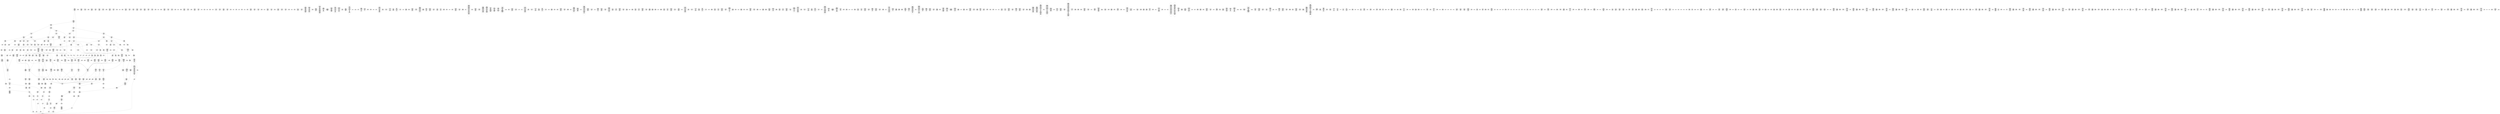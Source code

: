 /* Generated by GvGen v.1.0 (https://www.github.com/stricaud/gvgen) */

digraph G {
compound=true;
   node1 [label="[anywhere]"];
   node2 [label="# 0x0
PUSHX Data
PUSHX Data
MSTORE
PUSHX LogicData
CALLDATASIZE
LT
PUSHX Data
JUMPI
"];
   node3 [label="# 0xd
PUSHX Data
CALLDATALOAD
PUSHX BitData
SHR
PUSHX LogicData
GT
PUSHX Data
JUMPI
"];
   node4 [label="# 0x1e
PUSHX LogicData
GT
PUSHX Data
JUMPI
"];
   node5 [label="# 0x29
PUSHX LogicData
GT
PUSHX Data
JUMPI
"];
   node6 [label="# 0x34
PUSHX LogicData
EQ
PUSHX Data
JUMPI
"];
   node7 [label="# 0x3f
PUSHX LogicData
EQ
PUSHX Data
JUMPI
"];
   node8 [label="# 0x4a
PUSHX LogicData
EQ
PUSHX Data
JUMPI
"];
   node9 [label="# 0x55
PUSHX LogicData
EQ
PUSHX Data
JUMPI
"];
   node10 [label="# 0x60
PUSHX LogicData
EQ
PUSHX Data
JUMPI
"];
   node11 [label="# 0x6b
PUSHX Data
JUMP
"];
   node12 [label="# 0x6f
JUMPDEST
PUSHX LogicData
EQ
PUSHX Data
JUMPI
"];
   node13 [label="# 0x7b
PUSHX LogicData
EQ
PUSHX Data
JUMPI
"];
   node14 [label="# 0x86
PUSHX LogicData
EQ
PUSHX Data
JUMPI
"];
   node15 [label="# 0x91
PUSHX LogicData
EQ
PUSHX Data
JUMPI
"];
   node16 [label="# 0x9c
PUSHX Data
JUMP
"];
   node17 [label="# 0xa0
JUMPDEST
PUSHX LogicData
GT
PUSHX Data
JUMPI
"];
   node18 [label="# 0xac
PUSHX LogicData
EQ
PUSHX Data
JUMPI
"];
   node19 [label="# 0xb7
PUSHX LogicData
EQ
PUSHX Data
JUMPI
"];
   node20 [label="# 0xc2
PUSHX LogicData
EQ
PUSHX Data
JUMPI
"];
   node21 [label="# 0xcd
PUSHX LogicData
EQ
PUSHX Data
JUMPI
"];
   node22 [label="# 0xd8
PUSHX Data
JUMP
"];
   node23 [label="# 0xdc
JUMPDEST
PUSHX LogicData
EQ
PUSHX Data
JUMPI
"];
   node24 [label="# 0xe8
PUSHX LogicData
EQ
PUSHX Data
JUMPI
"];
   node25 [label="# 0xf3
PUSHX LogicData
EQ
PUSHX Data
JUMPI
"];
   node26 [label="# 0xfe
PUSHX LogicData
EQ
PUSHX Data
JUMPI
"];
   node27 [label="# 0x109
PUSHX Data
JUMP
"];
   node28 [label="# 0x10d
JUMPDEST
PUSHX LogicData
GT
PUSHX Data
JUMPI
"];
   node29 [label="# 0x119
PUSHX LogicData
GT
PUSHX Data
JUMPI
"];
   node30 [label="# 0x124
PUSHX LogicData
EQ
PUSHX Data
JUMPI
"];
   node31 [label="# 0x12f
PUSHX LogicData
EQ
PUSHX Data
JUMPI
"];
   node32 [label="# 0x13a
PUSHX LogicData
EQ
PUSHX Data
JUMPI
"];
   node33 [label="# 0x145
PUSHX LogicData
EQ
PUSHX Data
JUMPI
"];
   node34 [label="# 0x150
PUSHX Data
JUMP
"];
   node35 [label="# 0x154
JUMPDEST
PUSHX LogicData
EQ
PUSHX Data
JUMPI
"];
   node36 [label="# 0x160
PUSHX LogicData
EQ
PUSHX Data
JUMPI
"];
   node37 [label="# 0x16b
PUSHX LogicData
EQ
PUSHX Data
JUMPI
"];
   node38 [label="# 0x176
PUSHX LogicData
EQ
PUSHX Data
JUMPI
"];
   node39 [label="# 0x181
PUSHX Data
JUMP
"];
   node40 [label="# 0x185
JUMPDEST
PUSHX LogicData
GT
PUSHX Data
JUMPI
"];
   node41 [label="# 0x191
PUSHX LogicData
EQ
PUSHX Data
JUMPI
"];
   node42 [label="# 0x19c
PUSHX LogicData
EQ
PUSHX Data
JUMPI
"];
   node43 [label="# 0x1a7
PUSHX LogicData
EQ
PUSHX Data
JUMPI
"];
   node44 [label="# 0x1b2
PUSHX LogicData
EQ
PUSHX Data
JUMPI
"];
   node45 [label="# 0x1bd
PUSHX Data
JUMP
"];
   node46 [label="# 0x1c1
JUMPDEST
PUSHX LogicData
EQ
PUSHX Data
JUMPI
"];
   node47 [label="# 0x1cd
PUSHX LogicData
EQ
PUSHX Data
JUMPI
"];
   node48 [label="# 0x1d8
PUSHX LogicData
EQ
PUSHX Data
JUMPI
"];
   node49 [label="# 0x1e3
PUSHX LogicData
EQ
PUSHX Data
JUMPI
"];
   node50 [label="# 0x1ee
JUMPDEST
PUSHX Data
REVERT
"];
   node51 [label="# 0x1f3
JUMPDEST
CALLVALUE
ISZERO
PUSHX Data
JUMPI
"];
   node52 [label="# 0x1fb
PUSHX Data
REVERT
"];
   node53 [label="# 0x1ff
JUMPDEST
PUSHX Data
PUSHX ArithData
CALLDATASIZE
SUB
ADD
PUSHX Data
PUSHX Data
JUMP
"];
   node54 [label="# 0x215
JUMPDEST
PUSHX Data
JUMP
"];
   node55 [label="# 0x21a
JUMPDEST
PUSHX MemData
MLOAD
PUSHX Data
PUSHX Data
JUMP
"];
   node56 [label="# 0x227
JUMPDEST
PUSHX MemData
MLOAD
SUB
RETURN
"];
   node57 [label="# 0x230
JUMPDEST
CALLVALUE
ISZERO
PUSHX Data
JUMPI
"];
   node58 [label="# 0x238
PUSHX Data
REVERT
"];
   node59 [label="# 0x23c
JUMPDEST
PUSHX Data
PUSHX ArithData
CALLDATASIZE
SUB
ADD
PUSHX Data
PUSHX Data
JUMP
"];
   node60 [label="# 0x252
JUMPDEST
PUSHX Data
JUMP
"];
   node61 [label="# 0x257
JUMPDEST
PUSHX MemData
MLOAD
PUSHX Data
PUSHX Data
JUMP
"];
   node62 [label="# 0x264
JUMPDEST
PUSHX MemData
MLOAD
SUB
RETURN
"];
   node63 [label="# 0x26d
JUMPDEST
CALLVALUE
ISZERO
PUSHX Data
JUMPI
"];
   node64 [label="# 0x275
PUSHX Data
REVERT
"];
   node65 [label="# 0x279
JUMPDEST
PUSHX Data
PUSHX Data
JUMP
"];
   node66 [label="# 0x282
JUMPDEST
PUSHX MemData
MLOAD
PUSHX Data
PUSHX Data
JUMP
"];
   node67 [label="# 0x28f
JUMPDEST
PUSHX MemData
MLOAD
SUB
RETURN
"];
   node68 [label="# 0x298
JUMPDEST
CALLVALUE
ISZERO
PUSHX Data
JUMPI
"];
   node69 [label="# 0x2a0
PUSHX Data
REVERT
"];
   node70 [label="# 0x2a4
JUMPDEST
PUSHX Data
PUSHX ArithData
CALLDATASIZE
SUB
ADD
PUSHX Data
PUSHX Data
JUMP
"];
   node71 [label="# 0x2ba
JUMPDEST
PUSHX Data
JUMP
"];
   node72 [label="# 0x2bf
JUMPDEST
PUSHX MemData
MLOAD
PUSHX Data
PUSHX Data
JUMP
"];
   node73 [label="# 0x2cc
JUMPDEST
PUSHX MemData
MLOAD
SUB
RETURN
"];
   node74 [label="# 0x2d5
JUMPDEST
CALLVALUE
ISZERO
PUSHX Data
JUMPI
"];
   node75 [label="# 0x2dd
PUSHX Data
REVERT
"];
   node76 [label="# 0x2e1
JUMPDEST
PUSHX Data
PUSHX ArithData
CALLDATASIZE
SUB
ADD
PUSHX Data
PUSHX Data
JUMP
"];
   node77 [label="# 0x2f7
JUMPDEST
PUSHX Data
JUMP
"];
   node78 [label="# 0x2fc
JUMPDEST
STOP
"];
   node79 [label="# 0x2fe
JUMPDEST
PUSHX Data
PUSHX ArithData
CALLDATASIZE
SUB
ADD
PUSHX Data
PUSHX Data
JUMP
"];
   node80 [label="# 0x313
JUMPDEST
PUSHX Data
JUMP
"];
   node81 [label="# 0x318
JUMPDEST
PUSHX MemData
MLOAD
PUSHX Data
PUSHX Data
JUMP
"];
   node82 [label="# 0x325
JUMPDEST
PUSHX MemData
MLOAD
SUB
RETURN
"];
   node83 [label="# 0x32e
JUMPDEST
CALLVALUE
ISZERO
PUSHX Data
JUMPI
"];
   node84 [label="# 0x336
PUSHX Data
REVERT
"];
   node85 [label="# 0x33a
JUMPDEST
PUSHX Data
PUSHX Data
JUMP
"];
   node86 [label="# 0x343
JUMPDEST
PUSHX MemData
MLOAD
PUSHX Data
PUSHX Data
JUMP
"];
   node87 [label="# 0x350
JUMPDEST
PUSHX MemData
MLOAD
SUB
RETURN
"];
   node88 [label="# 0x359
JUMPDEST
CALLVALUE
ISZERO
PUSHX Data
JUMPI
"];
   node89 [label="# 0x361
PUSHX Data
REVERT
"];
   node90 [label="# 0x365
JUMPDEST
PUSHX Data
PUSHX Data
JUMP
"];
   node91 [label="# 0x36e
JUMPDEST
PUSHX MemData
MLOAD
PUSHX Data
PUSHX Data
JUMP
"];
   node92 [label="# 0x37b
JUMPDEST
PUSHX MemData
MLOAD
SUB
RETURN
"];
   node93 [label="# 0x384
JUMPDEST
CALLVALUE
ISZERO
PUSHX Data
JUMPI
"];
   node94 [label="# 0x38c
PUSHX Data
REVERT
"];
   node95 [label="# 0x390
JUMPDEST
PUSHX Data
PUSHX Data
JUMP
"];
   node96 [label="# 0x399
JUMPDEST
PUSHX MemData
MLOAD
PUSHX Data
PUSHX Data
JUMP
"];
   node97 [label="# 0x3a6
JUMPDEST
PUSHX MemData
MLOAD
SUB
RETURN
"];
   node98 [label="# 0x3af
JUMPDEST
CALLVALUE
ISZERO
PUSHX Data
JUMPI
"];
   node99 [label="# 0x3b7
PUSHX Data
REVERT
"];
   node100 [label="# 0x3bb
JUMPDEST
PUSHX Data
PUSHX Data
JUMP
"];
   node101 [label="# 0x3c4
JUMPDEST
PUSHX MemData
MLOAD
PUSHX Data
PUSHX Data
JUMP
"];
   node102 [label="# 0x3d1
JUMPDEST
PUSHX MemData
MLOAD
SUB
RETURN
"];
   node103 [label="# 0x3da
JUMPDEST
CALLVALUE
ISZERO
PUSHX Data
JUMPI
"];
   node104 [label="# 0x3e2
PUSHX Data
REVERT
"];
   node105 [label="# 0x3e6
JUMPDEST
PUSHX Data
PUSHX ArithData
CALLDATASIZE
SUB
ADD
PUSHX Data
PUSHX Data
JUMP
"];
   node106 [label="# 0x3fc
JUMPDEST
PUSHX Data
JUMP
"];
   node107 [label="# 0x401
JUMPDEST
STOP
"];
   node108 [label="# 0x403
JUMPDEST
CALLVALUE
ISZERO
PUSHX Data
JUMPI
"];
   node109 [label="# 0x40b
PUSHX Data
REVERT
"];
   node110 [label="# 0x40f
JUMPDEST
PUSHX Data
PUSHX ArithData
CALLDATASIZE
SUB
ADD
PUSHX Data
PUSHX Data
JUMP
"];
   node111 [label="# 0x425
JUMPDEST
PUSHX Data
JUMP
"];
   node112 [label="# 0x42a
JUMPDEST
PUSHX MemData
MLOAD
PUSHX Data
PUSHX Data
JUMP
"];
   node113 [label="# 0x437
JUMPDEST
PUSHX MemData
MLOAD
SUB
RETURN
"];
   node114 [label="# 0x440
JUMPDEST
CALLVALUE
ISZERO
PUSHX Data
JUMPI
"];
   node115 [label="# 0x448
PUSHX Data
REVERT
"];
   node116 [label="# 0x44c
JUMPDEST
PUSHX Data
PUSHX Data
JUMP
"];
   node117 [label="# 0x455
JUMPDEST
PUSHX MemData
MLOAD
PUSHX Data
PUSHX Data
JUMP
"];
   node118 [label="# 0x462
JUMPDEST
PUSHX MemData
MLOAD
SUB
RETURN
"];
   node119 [label="# 0x46b
JUMPDEST
CALLVALUE
ISZERO
PUSHX Data
JUMPI
"];
   node120 [label="# 0x473
PUSHX Data
REVERT
"];
   node121 [label="# 0x477
JUMPDEST
PUSHX Data
PUSHX ArithData
CALLDATASIZE
SUB
ADD
PUSHX Data
PUSHX Data
JUMP
"];
   node122 [label="# 0x48d
JUMPDEST
PUSHX Data
JUMP
"];
   node123 [label="# 0x492
JUMPDEST
STOP
"];
   node124 [label="# 0x494
JUMPDEST
CALLVALUE
ISZERO
PUSHX Data
JUMPI
"];
   node125 [label="# 0x49c
PUSHX Data
REVERT
"];
   node126 [label="# 0x4a0
JUMPDEST
PUSHX Data
PUSHX ArithData
CALLDATASIZE
SUB
ADD
PUSHX Data
PUSHX Data
JUMP
"];
   node127 [label="# 0x4b6
JUMPDEST
PUSHX Data
JUMP
"];
   node128 [label="# 0x4bb
JUMPDEST
PUSHX MemData
MLOAD
PUSHX Data
PUSHX Data
JUMP
"];
   node129 [label="# 0x4c8
JUMPDEST
PUSHX MemData
MLOAD
SUB
RETURN
"];
   node130 [label="# 0x4d1
JUMPDEST
CALLVALUE
ISZERO
PUSHX Data
JUMPI
"];
   node131 [label="# 0x4d9
PUSHX Data
REVERT
"];
   node132 [label="# 0x4dd
JUMPDEST
PUSHX Data
PUSHX ArithData
CALLDATASIZE
SUB
ADD
PUSHX Data
PUSHX Data
JUMP
"];
   node133 [label="# 0x4f3
JUMPDEST
PUSHX Data
JUMP
"];
   node134 [label="# 0x4f8
JUMPDEST
PUSHX MemData
MLOAD
PUSHX Data
PUSHX Data
JUMP
"];
   node135 [label="# 0x505
JUMPDEST
PUSHX MemData
MLOAD
SUB
RETURN
"];
   node136 [label="# 0x50e
JUMPDEST
CALLVALUE
ISZERO
PUSHX Data
JUMPI
"];
   node137 [label="# 0x516
PUSHX Data
REVERT
"];
   node138 [label="# 0x51a
JUMPDEST
PUSHX Data
PUSHX Data
JUMP
"];
   node139 [label="# 0x523
JUMPDEST
STOP
"];
   node140 [label="# 0x525
JUMPDEST
CALLVALUE
ISZERO
PUSHX Data
JUMPI
"];
   node141 [label="# 0x52d
PUSHX Data
REVERT
"];
   node142 [label="# 0x531
JUMPDEST
PUSHX Data
PUSHX ArithData
CALLDATASIZE
SUB
ADD
PUSHX Data
PUSHX Data
JUMP
"];
   node143 [label="# 0x547
JUMPDEST
PUSHX Data
JUMP
"];
   node144 [label="# 0x54c
JUMPDEST
STOP
"];
   node145 [label="# 0x54e
JUMPDEST
CALLVALUE
ISZERO
PUSHX Data
JUMPI
"];
   node146 [label="# 0x556
PUSHX Data
REVERT
"];
   node147 [label="# 0x55a
JUMPDEST
PUSHX Data
PUSHX ArithData
CALLDATASIZE
SUB
ADD
PUSHX Data
PUSHX Data
JUMP
"];
   node148 [label="# 0x570
JUMPDEST
PUSHX Data
JUMP
"];
   node149 [label="# 0x575
JUMPDEST
STOP
"];
   node150 [label="# 0x577
JUMPDEST
CALLVALUE
ISZERO
PUSHX Data
JUMPI
"];
   node151 [label="# 0x57f
PUSHX Data
REVERT
"];
   node152 [label="# 0x583
JUMPDEST
PUSHX Data
PUSHX Data
JUMP
"];
   node153 [label="# 0x58c
JUMPDEST
PUSHX MemData
MLOAD
PUSHX Data
PUSHX Data
JUMP
"];
   node154 [label="# 0x599
JUMPDEST
PUSHX MemData
MLOAD
SUB
RETURN
"];
   node155 [label="# 0x5a2
JUMPDEST
CALLVALUE
ISZERO
PUSHX Data
JUMPI
"];
   node156 [label="# 0x5aa
PUSHX Data
REVERT
"];
   node157 [label="# 0x5ae
JUMPDEST
PUSHX Data
PUSHX Data
JUMP
"];
   node158 [label="# 0x5b7
JUMPDEST
PUSHX MemData
MLOAD
PUSHX Data
PUSHX Data
JUMP
"];
   node159 [label="# 0x5c4
JUMPDEST
PUSHX MemData
MLOAD
SUB
RETURN
"];
   node160 [label="# 0x5cd
JUMPDEST
CALLVALUE
ISZERO
PUSHX Data
JUMPI
"];
   node161 [label="# 0x5d5
PUSHX Data
REVERT
"];
   node162 [label="# 0x5d9
JUMPDEST
PUSHX Data
PUSHX Data
JUMP
"];
   node163 [label="# 0x5e2
JUMPDEST
PUSHX MemData
MLOAD
PUSHX Data
PUSHX Data
JUMP
"];
   node164 [label="# 0x5ef
JUMPDEST
PUSHX MemData
MLOAD
SUB
RETURN
"];
   node165 [label="# 0x5f8
JUMPDEST
CALLVALUE
ISZERO
PUSHX Data
JUMPI
"];
   node166 [label="# 0x600
PUSHX Data
REVERT
"];
   node167 [label="# 0x604
JUMPDEST
PUSHX Data
PUSHX ArithData
CALLDATASIZE
SUB
ADD
PUSHX Data
PUSHX Data
JUMP
"];
   node168 [label="# 0x61a
JUMPDEST
PUSHX Data
JUMP
"];
   node169 [label="# 0x61f
JUMPDEST
STOP
"];
   node170 [label="# 0x621
JUMPDEST
CALLVALUE
ISZERO
PUSHX Data
JUMPI
"];
   node171 [label="# 0x629
PUSHX Data
REVERT
"];
   node172 [label="# 0x62d
JUMPDEST
PUSHX Data
PUSHX ArithData
CALLDATASIZE
SUB
ADD
PUSHX Data
PUSHX Data
JUMP
"];
   node173 [label="# 0x643
JUMPDEST
PUSHX Data
JUMP
"];
   node174 [label="# 0x648
JUMPDEST
STOP
"];
   node175 [label="# 0x64a
JUMPDEST
CALLVALUE
ISZERO
PUSHX Data
JUMPI
"];
   node176 [label="# 0x652
PUSHX Data
REVERT
"];
   node177 [label="# 0x656
JUMPDEST
PUSHX Data
PUSHX ArithData
CALLDATASIZE
SUB
ADD
PUSHX Data
PUSHX Data
JUMP
"];
   node178 [label="# 0x66c
JUMPDEST
PUSHX Data
JUMP
"];
   node179 [label="# 0x671
JUMPDEST
STOP
"];
   node180 [label="# 0x673
JUMPDEST
CALLVALUE
ISZERO
PUSHX Data
JUMPI
"];
   node181 [label="# 0x67b
PUSHX Data
REVERT
"];
   node182 [label="# 0x67f
JUMPDEST
PUSHX Data
PUSHX ArithData
CALLDATASIZE
SUB
ADD
PUSHX Data
PUSHX Data
JUMP
"];
   node183 [label="# 0x695
JUMPDEST
PUSHX Data
JUMP
"];
   node184 [label="# 0x69a
JUMPDEST
PUSHX MemData
MLOAD
PUSHX Data
PUSHX Data
JUMP
"];
   node185 [label="# 0x6a7
JUMPDEST
PUSHX MemData
MLOAD
SUB
RETURN
"];
   node186 [label="# 0x6b0
JUMPDEST
CALLVALUE
ISZERO
PUSHX Data
JUMPI
"];
   node187 [label="# 0x6b8
PUSHX Data
REVERT
"];
   node188 [label="# 0x6bc
JUMPDEST
PUSHX Data
PUSHX Data
JUMP
"];
   node189 [label="# 0x6c5
JUMPDEST
PUSHX MemData
MLOAD
PUSHX Data
PUSHX Data
JUMP
"];
   node190 [label="# 0x6d2
JUMPDEST
PUSHX MemData
MLOAD
SUB
RETURN
"];
   node191 [label="# 0x6db
JUMPDEST
CALLVALUE
ISZERO
PUSHX Data
JUMPI
"];
   node192 [label="# 0x6e3
PUSHX Data
REVERT
"];
   node193 [label="# 0x6e7
JUMPDEST
PUSHX Data
PUSHX ArithData
CALLDATASIZE
SUB
ADD
PUSHX Data
PUSHX Data
JUMP
"];
   node194 [label="# 0x6fd
JUMPDEST
PUSHX Data
JUMP
"];
   node195 [label="# 0x702
JUMPDEST
STOP
"];
   node196 [label="# 0x704
JUMPDEST
CALLVALUE
ISZERO
PUSHX Data
JUMPI
"];
   node197 [label="# 0x70c
PUSHX Data
REVERT
"];
   node198 [label="# 0x710
JUMPDEST
PUSHX Data
PUSHX Data
JUMP
"];
   node199 [label="# 0x719
JUMPDEST
PUSHX MemData
MLOAD
PUSHX Data
PUSHX Data
JUMP
"];
   node200 [label="# 0x726
JUMPDEST
PUSHX MemData
MLOAD
SUB
RETURN
"];
   node201 [label="# 0x72f
JUMPDEST
CALLVALUE
ISZERO
PUSHX Data
JUMPI
"];
   node202 [label="# 0x737
PUSHX Data
REVERT
"];
   node203 [label="# 0x73b
JUMPDEST
PUSHX Data
PUSHX ArithData
CALLDATASIZE
SUB
ADD
PUSHX Data
PUSHX Data
JUMP
"];
   node204 [label="# 0x751
JUMPDEST
PUSHX Data
JUMP
"];
   node205 [label="# 0x756
JUMPDEST
PUSHX MemData
MLOAD
PUSHX Data
PUSHX Data
JUMP
"];
   node206 [label="# 0x763
JUMPDEST
PUSHX MemData
MLOAD
SUB
RETURN
"];
   node207 [label="# 0x76c
JUMPDEST
CALLVALUE
ISZERO
PUSHX Data
JUMPI
"];
   node208 [label="# 0x774
PUSHX Data
REVERT
"];
   node209 [label="# 0x778
JUMPDEST
PUSHX Data
PUSHX Data
JUMP
"];
   node210 [label="# 0x781
JUMPDEST
PUSHX MemData
MLOAD
PUSHX Data
PUSHX Data
JUMP
"];
   node211 [label="# 0x78e
JUMPDEST
PUSHX MemData
MLOAD
SUB
RETURN
"];
   node212 [label="# 0x797
JUMPDEST
CALLVALUE
ISZERO
PUSHX Data
JUMPI
"];
   node213 [label="# 0x79f
PUSHX Data
REVERT
"];
   node214 [label="# 0x7a3
JUMPDEST
PUSHX Data
PUSHX ArithData
CALLDATASIZE
SUB
ADD
PUSHX Data
PUSHX Data
JUMP
"];
   node215 [label="# 0x7b9
JUMPDEST
PUSHX Data
JUMP
"];
   node216 [label="# 0x7be
JUMPDEST
STOP
"];
   node217 [label="# 0x7c0
JUMPDEST
CALLVALUE
ISZERO
PUSHX Data
JUMPI
"];
   node218 [label="# 0x7c8
PUSHX Data
REVERT
"];
   node219 [label="# 0x7cc
JUMPDEST
PUSHX Data
PUSHX ArithData
CALLDATASIZE
SUB
ADD
PUSHX Data
PUSHX Data
JUMP
"];
   node220 [label="# 0x7e2
JUMPDEST
PUSHX Data
JUMP
"];
   node221 [label="# 0x7e7
JUMPDEST
PUSHX MemData
MLOAD
PUSHX Data
PUSHX Data
JUMP
"];
   node222 [label="# 0x7f4
JUMPDEST
PUSHX MemData
MLOAD
SUB
RETURN
"];
   node223 [label="# 0x7fd
JUMPDEST
PUSHX Data
PUSHX MemData
MLOAD
PUSHX ArithData
ADD
PUSHX Data
MSTORE
PUSHX Data
MSTORE
PUSHX ArithData
ADD
PUSHX Data
MSTORE
PUSHX MemData
MLOAD
PUSHX ArithData
ADD
PUSHX Data
PUSHX Data
JUMP
"];
   node224 [label="# 0x849
JUMPDEST
PUSHX MemData
MLOAD
PUSHX ArithData
SUB
SUB
MSTORE
PUSHX Data
MSTORE
MLOAD
PUSHX ArithData
ADD
SHA3
PUSHX Data
SSTORE
PUSHX StorData
SLOAD
EQ
PUSHX Data
JUMPI
"];
   node225 [label="# 0x86f
PUSHX Data
PUSHX Data
JUMP
"];
   node226 [label="# 0x878
JUMPDEST
PUSHX Data
PUSHX MemData
MLOAD
PUSHX ArithData
ADD
PUSHX Data
PUSHX Data
JUMP
"];
   node227 [label="# 0x88d
JUMPDEST
PUSHX MemData
MLOAD
PUSHX ArithData
SUB
SUB
MSTORE
PUSHX Data
MSTORE
MLOAD
PUSHX ArithData
ADD
SHA3
PUSHX Data
PUSHX Data
PUSHX MemData
MLOAD
PUSHX Data
MSTORE
PUSHX ArithData
ADD
PUSHX Data
MSTORE
PUSHX MemData
MLOAD
PUSHX Data
PUSHX Data
JUMP
"];
   node228 [label="# 0x8ca
JUMPDEST
PUSHX Data
PUSHX MemData
MLOAD
PUSHX ArithData
SUB
SUB
GAS
STATICCALL
ISZERO
ISZERO
PUSHX Data
JUMPI
"];
   node229 [label="# 0x8e3
RETURNDATASIZE
PUSHX Data
RETURNDATACOPY
RETURNDATASIZE
PUSHX Data
REVERT
"];
   node230 [label="# 0x8ec
JUMPDEST
PUSHX ArithData
PUSHX MemData
MLOAD
SUB
MLOAD
PUSHX LogicData
ISZERO
ISZERO
PUSHX Data
PUSHX MemData
MLOAD
PUSHX Data
PUSHX Data
JUMP
"];
   node231 [label="# 0x90c
JUMPDEST
MSTORE
PUSHX ArithData
ADD
PUSHX MemData
MLOAD
SUB
SHA3
PUSHX ArithData
SLOAD
PUSHX ArithData
EXP
DIV
PUSHX BitData
AND
ISZERO
ISZERO
EQ
PUSHX Data
JUMPI
"];
   node232 [label="# 0x930
PUSHX StorData
PUSHX ArithData
SLOAD
PUSHX ArithData
EXP
DIV
PUSHX BitData
AND
PUSHX BitData
AND
PUSHX BitData
AND
EQ
ISZERO
PUSHX Data
JUMPI
"];
   node233 [label="# 0x986
PUSHX Data
CALLER
PUSHX Data
JUMP
"];
   node234 [label="# 0x98e
JUMPDEST
PUSHX Data
PUSHX Data
PUSHX MemData
MLOAD
PUSHX Data
PUSHX Data
JUMP
"];
   node235 [label="# 0x9a0
JUMPDEST
MSTORE
PUSHX ArithData
ADD
PUSHX MemData
MLOAD
SUB
SHA3
PUSHX ArithData
PUSHX ArithData
EXP
SLOAD
PUSHX ArithData
MUL
NOT
AND
ISZERO
ISZERO
MUL
OR
SSTORE
PUSHX Data
PUSHX Data
JUMP
"];
   node236 [label="# 0x9d1
JUMPDEST
"];
   node237 [label="# 0x9d2
JUMPDEST
PUSHX Data
"];
   node238 [label="# 0x9da
JUMPDEST
JUMP
"];
   node239 [label="# 0x9e3
JUMPDEST
PUSHX Data
PUSHX BitData
PUSHX BitData
NOT
AND
PUSHX BitData
NOT
AND
EQ
PUSHX Data
JUMPI
"];
   node240 [label="# 0xa4c
PUSHX BitData
PUSHX BitData
NOT
AND
PUSHX BitData
NOT
AND
EQ
"];
   node241 [label="# 0xaae
JUMPDEST
PUSHX Data
JUMPI
"];
   node242 [label="# 0xab4
PUSHX Data
PUSHX Data
JUMP
"];
   node243 [label="# 0xabd
JUMPDEST
"];
   node244 [label="# 0xabe
JUMPDEST
JUMP
"];
   node245 [label="# 0xac5
JUMPDEST
PUSHX Data
PUSHX StorData
SLOAD
PUSHX Data
PUSHX Data
JUMP
"];
   node246 [label="# 0xad4
JUMPDEST
PUSHX ArithData
ADD
PUSHX ArithData
DIV
MUL
PUSHX ArithData
ADD
PUSHX MemData
MLOAD
ADD
PUSHX Data
MSTORE
MSTORE
PUSHX ArithData
ADD
SLOAD
PUSHX Data
PUSHX Data
JUMP
"];
   node247 [label="# 0xb00
JUMPDEST
ISZERO
PUSHX Data
JUMPI
"];
   node248 [label="# 0xb07
PUSHX LogicData
LT
PUSHX Data
JUMPI
"];
   node249 [label="# 0xb0f
PUSHX ArithData
SLOAD
DIV
MUL
MSTORE
PUSHX ArithData
ADD
PUSHX Data
JUMP
"];
   node250 [label="# 0xb22
JUMPDEST
ADD
PUSHX Data
MSTORE
PUSHX Data
PUSHX Data
SHA3
"];
   node251 [label="# 0xb30
JUMPDEST
SLOAD
MSTORE
PUSHX ArithData
ADD
PUSHX ArithData
ADD
GT
PUSHX Data
JUMPI
"];
   node252 [label="# 0xb44
SUB
PUSHX BitData
AND
ADD
"];
   node253 [label="# 0xb4d
JUMPDEST
JUMP
"];
   node254 [label="# 0xb57
JUMPDEST
PUSHX Data
PUSHX Data
PUSHX Data
JUMP
"];
   node255 [label="# 0xb62
JUMPDEST
PUSHX Data
JUMPI
"];
   node256 [label="# 0xb67
PUSHX MemData
MLOAD
PUSHX Data
MSTORE
PUSHX ArithData
ADD
PUSHX Data
PUSHX Data
JUMP
"];
   node257 [label="# 0xb98
JUMPDEST
PUSHX MemData
MLOAD
SUB
REVERT
"];
   node258 [label="# 0xba1
JUMPDEST
PUSHX Data
PUSHX ArithData
MSTORE
PUSHX ArithData
ADD
MSTORE
PUSHX ArithData
ADD
PUSHX Data
SHA3
PUSHX ArithData
SLOAD
PUSHX ArithData
EXP
DIV
PUSHX BitData
AND
JUMP
"];
   node259 [label="# 0xbdc
JUMPDEST
PUSHX Data
PUSHX Data
PUSHX Data
JUMP
"];
   node260 [label="# 0xbe7
JUMPDEST
PUSHX BitData
AND
PUSHX BitData
AND
EQ
ISZERO
PUSHX Data
JUMPI
"];
   node261 [label="# 0xc1e
PUSHX MemData
MLOAD
PUSHX Data
MSTORE
PUSHX ArithData
ADD
PUSHX Data
PUSHX Data
JUMP
"];
   node262 [label="# 0xc4f
JUMPDEST
PUSHX MemData
MLOAD
SUB
REVERT
"];
   node263 [label="# 0xc58
JUMPDEST
PUSHX BitData
AND
PUSHX Data
PUSHX Data
JUMP
"];
   node264 [label="# 0xc77
JUMPDEST
PUSHX BitData
AND
EQ
PUSHX Data
JUMPI
"];
   node265 [label="# 0xc94
PUSHX Data
PUSHX Data
PUSHX Data
JUMP
"];
   node266 [label="# 0xca0
JUMPDEST
PUSHX Data
JUMP
"];
   node267 [label="# 0xca5
JUMPDEST
"];
   node268 [label="# 0xca6
JUMPDEST
PUSHX Data
JUMPI
"];
   node269 [label="# 0xcab
PUSHX MemData
MLOAD
PUSHX Data
MSTORE
PUSHX ArithData
ADD
PUSHX Data
PUSHX Data
JUMP
"];
   node270 [label="# 0xcdc
JUMPDEST
PUSHX MemData
MLOAD
SUB
REVERT
"];
   node271 [label="# 0xce5
JUMPDEST
PUSHX Data
PUSHX Data
JUMP
"];
   node272 [label="# 0xcef
JUMPDEST
JUMP
"];
   node273 [label="# 0xcf4
JUMPDEST
PUSHX Data
PUSHX Data
PUSHX MemData
MLOAD
PUSHX ArithData
ADD
PUSHX Data
MSTORE
PUSHX Data
PUSHX ArithData
PUSHX BitData
AND
PUSHX BitData
AND
MSTORE
PUSHX ArithData
ADD
MSTORE
PUSHX ArithData
ADD
PUSHX Data
SHA3
SLOAD
MSTORE
PUSHX ArithData
ADD
PUSHX BitData
AND
MSTORE
PUSHX ArithData
ADD
MSTORE
PUSHX Data
PUSHX Data
JUMP
"];
   node274 [label="# 0xd77
JUMPDEST
PUSHX Data
JUMPI
"];
   node275 [label="# 0xd7c
PUSHX MemData
MLOAD
PUSHX Data
MSTORE
PUSHX ArithData
ADD
PUSHX Data
PUSHX Data
JUMP
"];
   node276 [label="# 0xdad
JUMPDEST
PUSHX MemData
MLOAD
SUB
REVERT
"];
   node277 [label="# 0xdb6
JUMPDEST
PUSHX Data
PUSHX Data
PUSHX Data
PUSHX ArithData
PUSHX BitData
AND
PUSHX BitData
AND
MSTORE
PUSHX ArithData
ADD
MSTORE
PUSHX ArithData
ADD
PUSHX Data
SHA3
SLOAD
PUSHX BitData
PUSHX BitData
AND
JUMP
"];
   node278 [label="# 0xe09
JUMPDEST
PUSHX Data
PUSHX ArithData
PUSHX BitData
AND
PUSHX BitData
AND
MSTORE
PUSHX ArithData
ADD
MSTORE
PUSHX ArithData
ADD
PUSHX Data
SHA3
SSTORE
PUSHX Data
CALLER
PUSHX MemData
MLOAD
PUSHX Data
PUSHX Data
JUMP
"];
   node279 [label="# 0xe7f
JUMPDEST
PUSHX MemData
MLOAD
SUB
LOGX
PUSHX Data
ADDRESS
PUSHX BitData
AND
PUSHX MemData
MLOAD
PUSHX ArithData
ADD
PUSHX Data
PUSHX Data
JUMP
"];
   node280 [label="# 0xeb4
JUMPDEST
PUSHX MemData
MLOAD
PUSHX ArithData
SUB
SUB
MSTORE
PUSHX Data
MSTORE
PUSHX MemData
MLOAD
PUSHX Data
PUSHX Data
JUMP
"];
   node281 [label="# 0xed0
JUMPDEST
PUSHX Data
PUSHX MemData
MLOAD
SUB
PUSHX Data
GAS
CALL
RETURNDATASIZE
PUSHX LogicData
EQ
PUSHX Data
JUMPI
"];
   node282 [label="# 0xeec
PUSHX MemData
MLOAD
PUSHX BitData
NOT
PUSHX ArithData
RETURNDATASIZE
ADD
AND
ADD
PUSHX Data
MSTORE
RETURNDATASIZE
MSTORE
RETURNDATASIZE
PUSHX Data
PUSHX ArithData
ADD
RETURNDATACOPY
PUSHX Data
JUMP
"];
   node283 [label="# 0xf0d
JUMPDEST
PUSHX Data
"];
   node284 [label="# 0xf12
JUMPDEST
PUSHX Data
JUMPI
"];
   node285 [label="# 0xf1d
PUSHX MemData
MLOAD
PUSHX Data
MSTORE
PUSHX ArithData
ADD
PUSHX Data
PUSHX Data
JUMP
"];
   node286 [label="# 0xf4e
JUMPDEST
PUSHX MemData
MLOAD
SUB
REVERT
"];
   node287 [label="# 0xf57
JUMPDEST
JUMP
"];
   node288 [label="# 0xf66
JUMPDEST
PUSHX MemData
MLOAD
PUSHX ArithData
ADD
PUSHX Data
MSTORE
PUSHX Data
MSTORE
PUSHX ArithData
ADD
PUSHX Data
MSTORE
JUMP
"];
   node289 [label="# 0xf9f
JUMPDEST
PUSHX Data
PUSHX Data
PUSHX Data
PUSHX Data
PUSHX Data
JUMP
"];
   node290 [label="# 0xfad
JUMPDEST
PUSHX Data
PUSHX Data
JUMP
"];
   node291 [label="# 0xfb7
JUMPDEST
JUMP
"];
   node292 [label="# 0xfbc
JUMPDEST
PUSHX StorData
SLOAD
PUSHX Data
PUSHX Data
JUMP
"];
   node293 [label="# 0xfc9
JUMPDEST
PUSHX ArithData
ADD
PUSHX ArithData
DIV
MUL
PUSHX ArithData
ADD
PUSHX MemData
MLOAD
ADD
PUSHX Data
MSTORE
MSTORE
PUSHX ArithData
ADD
SLOAD
PUSHX Data
PUSHX Data
JUMP
"];
   node294 [label="# 0xff5
JUMPDEST
ISZERO
PUSHX Data
JUMPI
"];
   node295 [label="# 0xffc
PUSHX LogicData
LT
PUSHX Data
JUMPI
"];
   node296 [label="# 0x1004
PUSHX ArithData
SLOAD
DIV
MUL
MSTORE
PUSHX ArithData
ADD
PUSHX Data
JUMP
"];
   node297 [label="# 0x1017
JUMPDEST
ADD
PUSHX Data
MSTORE
PUSHX Data
PUSHX Data
SHA3
"];
   node298 [label="# 0x1025
JUMPDEST
SLOAD
MSTORE
PUSHX ArithData
ADD
PUSHX ArithData
ADD
GT
PUSHX Data
JUMPI
"];
   node299 [label="# 0x1039
SUB
PUSHX BitData
AND
ADD
"];
   node300 [label="# 0x1042
JUMPDEST
JUMP
"];
   node301 [label="# 0x104a
JUMPDEST
PUSHX Data
PUSHX StorData
SLOAD
JUMP
"];
   node302 [label="# 0x1054
JUMPDEST
PUSHX Data
PUSHX Data
PUSHX Data
JUMP
"];
   node303 [label="# 0x105f
JUMPDEST
PUSHX Data
JUMP
"];
   node304 [label="# 0x1065
JUMPDEST
PUSHX Data
JUMPI
"];
   node305 [label="# 0x106a
PUSHX MemData
MLOAD
PUSHX Data
MSTORE
PUSHX ArithData
ADD
PUSHX Data
PUSHX Data
JUMP
"];
   node306 [label="# 0x109b
JUMPDEST
PUSHX MemData
MLOAD
SUB
REVERT
"];
   node307 [label="# 0x10a4
JUMPDEST
PUSHX Data
PUSHX Data
JUMP
"];
   node308 [label="# 0x10af
JUMPDEST
JUMP
"];
   node309 [label="# 0x10b4
JUMPDEST
PUSHX Data
PUSHX Data
PUSHX ArithData
PUSHX BitData
AND
PUSHX BitData
AND
MSTORE
PUSHX ArithData
ADD
MSTORE
PUSHX ArithData
ADD
PUSHX Data
SHA3
SLOAD
JUMP
"];
   node310 [label="# 0x10fd
JUMPDEST
PUSHX Data
CHAINID
JUMP
"];
   node311 [label="# 0x110a
JUMPDEST
PUSHX Data
PUSHX MemData
MLOAD
PUSHX ArithData
ADD
PUSHX Data
MSTORE
PUSHX Data
MSTORE
PUSHX Data
JUMP
"];
   node312 [label="# 0x1125
JUMPDEST
JUMP
"];
   node313 [label="# 0x112a
JUMPDEST
PUSHX Data
PUSHX Data
PUSHX ArithData
MSTORE
PUSHX ArithData
ADD
MSTORE
PUSHX ArithData
ADD
PUSHX Data
SHA3
PUSHX ArithData
SLOAD
PUSHX ArithData
EXP
DIV
PUSHX BitData
AND
PUSHX BitData
PUSHX BitData
AND
PUSHX BitData
AND
EQ
ISZERO
PUSHX Data
JUMPI
"];
   node314 [label="# 0x1199
PUSHX MemData
MLOAD
PUSHX Data
MSTORE
PUSHX ArithData
ADD
PUSHX Data
PUSHX Data
JUMP
"];
   node315 [label="# 0x11ca
JUMPDEST
PUSHX MemData
MLOAD
SUB
REVERT
"];
   node316 [label="# 0x11d3
JUMPDEST
JUMP
"];
   node317 [label="# 0x11dc
JUMPDEST
PUSHX BitData
PUSHX BitData
AND
PUSHX BitData
AND
EQ
ISZERO
PUSHX Data
JUMPI
"];
   node318 [label="# 0x1213
PUSHX MemData
MLOAD
PUSHX Data
MSTORE
PUSHX ArithData
ADD
PUSHX Data
PUSHX Data
JUMP
"];
   node319 [label="# 0x1244
JUMPDEST
PUSHX MemData
MLOAD
SUB
REVERT
"];
   node320 [label="# 0x124d
JUMPDEST
PUSHX Data
PUSHX ArithData
PUSHX BitData
AND
PUSHX BitData
AND
MSTORE
PUSHX ArithData
ADD
MSTORE
PUSHX ArithData
ADD
PUSHX Data
SHA3
SLOAD
JUMP
"];
   node321 [label="# 0x1294
JUMPDEST
PUSHX Data
PUSHX Data
JUMP
"];
   node322 [label="# 0x129c
JUMPDEST
PUSHX BitData
AND
PUSHX Data
PUSHX Data
JUMP
"];
   node323 [label="# 0x12ba
JUMPDEST
PUSHX BitData
AND
EQ
PUSHX Data
JUMPI
"];
   node324 [label="# 0x12d6
PUSHX MemData
MLOAD
PUSHX Data
MSTORE
PUSHX ArithData
ADD
PUSHX Data
PUSHX Data
JUMP
"];
   node325 [label="# 0x1307
JUMPDEST
PUSHX MemData
MLOAD
SUB
REVERT
"];
   node326 [label="# 0x1310
JUMPDEST
PUSHX Data
PUSHX Data
PUSHX Data
JUMP
"];
   node327 [label="# 0x131a
JUMPDEST
JUMP
"];
   node328 [label="# 0x131c
JUMPDEST
PUSHX Data
PUSHX Data
JUMP
"];
   node329 [label="# 0x1324
JUMPDEST
PUSHX BitData
AND
PUSHX Data
PUSHX Data
JUMP
"];
   node330 [label="# 0x1342
JUMPDEST
PUSHX BitData
AND
EQ
PUSHX Data
JUMPI
"];
   node331 [label="# 0x135e
PUSHX MemData
MLOAD
PUSHX Data
MSTORE
PUSHX ArithData
ADD
PUSHX Data
PUSHX Data
JUMP
"];
   node332 [label="# 0x138f
JUMPDEST
PUSHX MemData
MLOAD
SUB
REVERT
"];
   node333 [label="# 0x1398
JUMPDEST
PUSHX Data
PUSHX Data
PUSHX Data
PUSHX Data
JUMP
"];
   node334 [label="# 0x13a4
JUMPDEST
PUSHX Data
PUSHX Data
PUSHX Data
JUMP
"];
   node335 [label="# 0x13b0
JUMPDEST
PUSHX Data
PUSHX Data
JUMP
"];
   node336 [label="# 0x13ba
JUMPDEST
JUMP
"];
   node337 [label="# 0x13be
JUMPDEST
PUSHX Data
PUSHX Data
JUMP
"];
   node338 [label="# 0x13c6
JUMPDEST
PUSHX BitData
AND
PUSHX Data
PUSHX Data
JUMP
"];
   node339 [label="# 0x13e4
JUMPDEST
PUSHX BitData
AND
EQ
PUSHX Data
JUMPI
"];
   node340 [label="# 0x1400
PUSHX MemData
MLOAD
PUSHX Data
MSTORE
PUSHX ArithData
ADD
PUSHX Data
PUSHX Data
JUMP
"];
   node341 [label="# 0x1431
JUMPDEST
PUSHX MemData
MLOAD
SUB
REVERT
"];
   node342 [label="# 0x143a
JUMPDEST
PUSHX Data
MLOAD
PUSHX ArithData
ADD
PUSHX Data
PUSHX Data
JUMP
"];
   node343 [label="# 0x1450
JUMPDEST
JUMP
"];
   node344 [label="# 0x1454
JUMPDEST
PUSHX Data
PUSHX StorData
PUSHX ArithData
SLOAD
PUSHX ArithData
EXP
DIV
PUSHX BitData
AND
JUMP
"];
   node345 [label="# 0x147e
JUMPDEST
PUSHX StorData
PUSHX ArithData
SLOAD
PUSHX ArithData
EXP
DIV
PUSHX BitData
AND
JUMP
"];
   node346 [label="# 0x14a4
JUMPDEST
PUSHX Data
PUSHX StorData
SLOAD
PUSHX Data
PUSHX Data
JUMP
"];
   node347 [label="# 0x14b3
JUMPDEST
PUSHX ArithData
ADD
PUSHX ArithData
DIV
MUL
PUSHX ArithData
ADD
PUSHX MemData
MLOAD
ADD
PUSHX Data
MSTORE
MSTORE
PUSHX ArithData
ADD
SLOAD
PUSHX Data
PUSHX Data
JUMP
"];
   node348 [label="# 0x14df
JUMPDEST
ISZERO
PUSHX Data
JUMPI
"];
   node349 [label="# 0x14e6
PUSHX LogicData
LT
PUSHX Data
JUMPI
"];
   node350 [label="# 0x14ee
PUSHX ArithData
SLOAD
DIV
MUL
MSTORE
PUSHX ArithData
ADD
PUSHX Data
JUMP
"];
   node351 [label="# 0x1501
JUMPDEST
ADD
PUSHX Data
MSTORE
PUSHX Data
PUSHX Data
SHA3
"];
   node352 [label="# 0x150f
JUMPDEST
SLOAD
MSTORE
PUSHX ArithData
ADD
PUSHX ArithData
ADD
GT
PUSHX Data
JUMPI
"];
   node353 [label="# 0x1523
SUB
PUSHX BitData
AND
ADD
"];
   node354 [label="# 0x152c
JUMPDEST
JUMP
"];
   node355 [label="# 0x1536
JUMPDEST
PUSHX Data
PUSHX Data
JUMP
"];
   node356 [label="# 0x153e
JUMPDEST
PUSHX BitData
AND
PUSHX Data
PUSHX Data
JUMP
"];
   node357 [label="# 0x155c
JUMPDEST
PUSHX BitData
AND
EQ
PUSHX Data
JUMPI
"];
   node358 [label="# 0x1578
PUSHX MemData
MLOAD
PUSHX Data
MSTORE
PUSHX ArithData
ADD
PUSHX Data
PUSHX Data
JUMP
"];
   node359 [label="# 0x15a9
JUMPDEST
PUSHX MemData
MLOAD
SUB
REVERT
"];
   node360 [label="# 0x15b2
JUMPDEST
PUSHX StorData
PUSHX ArithData
PUSHX ArithData
EXP
SLOAD
PUSHX ArithData
MUL
NOT
AND
PUSHX BitData
AND
MUL
OR
SSTORE
JUMP
"];
   node361 [label="# 0x15f6
JUMPDEST
PUSHX Data
PUSHX Data
PUSHX Data
JUMP
"];
   node362 [label="# 0x1601
JUMPDEST
PUSHX Data
JUMP
"];
   node363 [label="# 0x1608
JUMPDEST
JUMP
"];
   node364 [label="# 0x160c
JUMPDEST
PUSHX Data
PUSHX Data
PUSHX Data
JUMP
"];
   node365 [label="# 0x1617
JUMPDEST
PUSHX Data
JUMP
"];
   node366 [label="# 0x161d
JUMPDEST
PUSHX Data
JUMPI
"];
   node367 [label="# 0x1622
PUSHX MemData
MLOAD
PUSHX Data
MSTORE
PUSHX ArithData
ADD
PUSHX Data
PUSHX Data
JUMP
"];
   node368 [label="# 0x1653
JUMPDEST
PUSHX MemData
MLOAD
SUB
REVERT
"];
   node369 [label="# 0x165c
JUMPDEST
PUSHX Data
PUSHX Data
JUMP
"];
   node370 [label="# 0x1668
JUMPDEST
JUMP
"];
   node371 [label="# 0x166e
JUMPDEST
PUSHX Data
PUSHX Data
PUSHX Data
JUMP
"];
   node372 [label="# 0x1678
JUMPDEST
PUSHX Data
PUSHX Data
JUMP
"];
   node373 [label="# 0x1681
JUMPDEST
PUSHX MemData
MLOAD
PUSHX ArithData
ADD
PUSHX Data
PUSHX Data
JUMP
"];
   node374 [label="# 0x1692
JUMPDEST
PUSHX MemData
MLOAD
PUSHX ArithData
SUB
SUB
MSTORE
PUSHX Data
MSTORE
JUMP
"];
   node375 [label="# 0x16a8
JUMPDEST
PUSHX StorData
PUSHX ArithData
SLOAD
PUSHX ArithData
EXP
DIV
PUSHX BitData
AND
JUMP
"];
   node376 [label="# 0x16ce
JUMPDEST
PUSHX Data
PUSHX Data
JUMP
"];
   node377 [label="# 0x16d6
JUMPDEST
PUSHX BitData
AND
PUSHX Data
PUSHX Data
JUMP
"];
   node378 [label="# 0x16f4
JUMPDEST
PUSHX BitData
AND
EQ
PUSHX Data
JUMPI
"];
   node379 [label="# 0x1710
PUSHX MemData
MLOAD
PUSHX Data
MSTORE
PUSHX ArithData
ADD
PUSHX Data
PUSHX Data
JUMP
"];
   node380 [label="# 0x1741
JUMPDEST
PUSHX MemData
MLOAD
SUB
REVERT
"];
   node381 [label="# 0x174a
JUMPDEST
PUSHX StorData
PUSHX ArithData
PUSHX ArithData
EXP
SLOAD
PUSHX ArithData
MUL
NOT
AND
PUSHX BitData
AND
MUL
OR
SSTORE
JUMP
"];
   node382 [label="# 0x178e
JUMPDEST
PUSHX Data
PUSHX StorData
SLOAD
PUSHX Data
PUSHX Data
JUMP
"];
   node383 [label="# 0x179d
JUMPDEST
PUSHX ArithData
ADD
PUSHX ArithData
DIV
MUL
PUSHX ArithData
ADD
PUSHX MemData
MLOAD
ADD
PUSHX Data
MSTORE
MSTORE
PUSHX ArithData
ADD
SLOAD
PUSHX Data
PUSHX Data
JUMP
"];
   node384 [label="# 0x17c9
JUMPDEST
ISZERO
PUSHX Data
JUMPI
"];
   node385 [label="# 0x17d0
PUSHX LogicData
LT
PUSHX Data
JUMPI
"];
   node386 [label="# 0x17d8
PUSHX ArithData
SLOAD
DIV
MUL
MSTORE
PUSHX ArithData
ADD
PUSHX Data
JUMP
"];
   node387 [label="# 0x17eb
JUMPDEST
ADD
PUSHX Data
MSTORE
PUSHX Data
PUSHX Data
SHA3
"];
   node388 [label="# 0x17f9
JUMPDEST
SLOAD
MSTORE
PUSHX ArithData
ADD
PUSHX ArithData
ADD
GT
PUSHX Data
JUMPI
"];
   node389 [label="# 0x180d
SUB
PUSHX BitData
AND
ADD
"];
   node390 [label="# 0x1816
JUMPDEST
JUMP
"];
   node391 [label="# 0x1820
JUMPDEST
PUSHX Data
PUSHX StorData
PUSHX ArithData
SLOAD
PUSHX ArithData
EXP
DIV
PUSHX BitData
AND
PUSHX BitData
AND
PUSHX BitData
AND
PUSHX BitData
PUSHX MemData
MLOAD
PUSHX BitData
AND
PUSHX BitData
SHL
MSTORE
PUSHX ArithData
ADD
PUSHX Data
PUSHX Data
JUMP
"];
   node392 [label="# 0x1898
JUMPDEST
PUSHX Data
PUSHX MemData
MLOAD
SUB
GAS
STATICCALL
ISZERO
ISZERO
PUSHX Data
JUMPI
"];
   node393 [label="# 0x18ac
RETURNDATASIZE
PUSHX Data
RETURNDATACOPY
RETURNDATASIZE
PUSHX Data
REVERT
"];
   node394 [label="# 0x18b5
JUMPDEST
PUSHX MemData
MLOAD
RETURNDATASIZE
PUSHX BitData
NOT
PUSHX ArithData
ADD
AND
ADD
PUSHX Data
MSTORE
ADD
PUSHX Data
PUSHX Data
JUMP
"];
   node395 [label="# 0x18d9
JUMPDEST
PUSHX BitData
AND
EQ
ISZERO
PUSHX Data
JUMPI
"];
   node396 [label="# 0x18f6
PUSHX Data
PUSHX Data
JUMP
"];
   node397 [label="# 0x18ff
JUMPDEST
PUSHX Data
PUSHX Data
JUMP
"];
   node398 [label="# 0x1909
JUMPDEST
"];
   node399 [label="# 0x190d
JUMPDEST
JUMP
"];
   node400 [label="# 0x1913
JUMPDEST
PUSHX StorData
SLOAD
JUMP
"];
   node401 [label="# 0x1919
JUMPDEST
PUSHX Data
PUSHX Data
JUMP
"];
   node402 [label="# 0x1921
JUMPDEST
PUSHX BitData
AND
PUSHX Data
PUSHX Data
JUMP
"];
   node403 [label="# 0x193f
JUMPDEST
PUSHX BitData
AND
EQ
PUSHX Data
JUMPI
"];
   node404 [label="# 0x195b
PUSHX MemData
MLOAD
PUSHX Data
MSTORE
PUSHX ArithData
ADD
PUSHX Data
PUSHX Data
JUMP
"];
   node405 [label="# 0x198c
JUMPDEST
PUSHX MemData
MLOAD
SUB
REVERT
"];
   node406 [label="# 0x1995
JUMPDEST
PUSHX BitData
PUSHX BitData
AND
PUSHX BitData
AND
EQ
ISZERO
PUSHX Data
JUMPI
"];
   node407 [label="# 0x19cb
PUSHX MemData
MLOAD
PUSHX Data
MSTORE
PUSHX ArithData
ADD
PUSHX Data
PUSHX Data
JUMP
"];
   node408 [label="# 0x19fc
JUMPDEST
PUSHX MemData
MLOAD
SUB
REVERT
"];
   node409 [label="# 0x1a05
JUMPDEST
PUSHX Data
PUSHX Data
JUMP
"];
   node410 [label="# 0x1a0e
JUMPDEST
JUMP
"];
   node411 [label="# 0x1a11
JUMPDEST
PUSHX Data
MLOAD
PUSHX ArithData
ADD
ADD
MLOAD
MSTORE
PUSHX ArithData
ADD
PUSHX ArithData
ADD
SHA3
MSTORE
PUSHX ArithData
SLOAD
PUSHX ArithData
EXP
DIV
PUSHX BitData
AND
JUMP
"];
   node412 [label="# 0x1a47
JUMPDEST
PUSHX ArithData
PUSHX ArithData
ADD
PUSHX Data
SLOAD
ADD
SSTORE
JUMP
"];
   node413 [label="# 0x1a5d
JUMPDEST
PUSHX Data
ADDRESS
PUSHX BitData
AND
CALLER
PUSHX BitData
AND
EQ
ISZERO
PUSHX Data
JUMPI
"];
   node414 [label="# 0x1a94
PUSHX Data
CALLDATASIZE
PUSHX ArithData
ADD
PUSHX ArithData
DIV
MUL
PUSHX ArithData
ADD
PUSHX MemData
MLOAD
ADD
PUSHX Data
MSTORE
MSTORE
PUSHX ArithData
ADD
CALLDATACOPY
PUSHX Data
ADD
MSTORE
PUSHX BitData
NOT
PUSHX ArithData
ADD
AND
ADD
PUSHX Data
CALLDATASIZE
PUSHX BitData
ADD
MLOAD
AND
PUSHX Data
JUMP
"];
   node415 [label="# 0x1b07
JUMPDEST
CALLER
"];
   node416 [label="# 0x1b0b
JUMPDEST
JUMP
"];
   node417 [label="# 0x1b0e
JUMPDEST
PUSHX Data
PUSHX Data
PUSHX Data
PUSHX Data
JUMP
"];
   node418 [label="# 0x1b1a
JUMPDEST
PUSHX Data
PUSHX Data
PUSHX Data
JUMP
"];
   node419 [label="# 0x1b26
JUMPDEST
PUSHX Data
PUSHX Data
JUMP
"];
   node420 [label="# 0x1b30
JUMPDEST
PUSHX BitData
AND
PUSHX Data
PUSHX MemData
MLOAD
PUSHX MemData
MLOAD
SUB
LOGX
JUMP
"];
   node421 [label="# 0x1b78
JUMPDEST
PUSHX Data
PUSHX BitData
PUSHX BitData
NOT
AND
PUSHX BitData
NOT
AND
EQ
JUMP
"];
   node422 [label="# 0x1be2
JUMPDEST
PUSHX BitData
PUSHX BitData
AND
PUSHX Data
PUSHX ArithData
MSTORE
PUSHX ArithData
ADD
MSTORE
PUSHX ArithData
ADD
PUSHX Data
SHA3
PUSHX ArithData
SLOAD
PUSHX ArithData
EXP
DIV
PUSHX BitData
AND
PUSHX BitData
AND
EQ
ISZERO
JUMP
"];
   node423 [label="# 0x1c4e
JUMPDEST
PUSHX Data
PUSHX Data
PUSHX Data
JUMP
"];
   node424 [label="# 0x1c58
JUMPDEST
JUMP
"];
   node425 [label="# 0x1c5d
JUMPDEST
PUSHX Data
PUSHX ArithData
MSTORE
PUSHX ArithData
ADD
MSTORE
PUSHX ArithData
ADD
PUSHX Data
SHA3
PUSHX ArithData
PUSHX ArithData
EXP
SLOAD
PUSHX ArithData
MUL
NOT
AND
PUSHX BitData
AND
MUL
OR
SSTORE
PUSHX BitData
AND
PUSHX Data
PUSHX Data
JUMP
"];
   node426 [label="# 0x1cd0
JUMPDEST
PUSHX BitData
AND
PUSHX Data
PUSHX MemData
MLOAD
PUSHX MemData
MLOAD
SUB
LOGX
JUMP
"];
   node427 [label="# 0x1d16
JUMPDEST
PUSHX BitData
PUSHX BitData
AND
PUSHX BitData
AND
EQ
ISZERO
PUSHX Data
JUMPI
"];
   node428 [label="# 0x1d4d
PUSHX MemData
MLOAD
PUSHX Data
MSTORE
PUSHX ArithData
ADD
PUSHX Data
PUSHX Data
JUMP
"];
   node429 [label="# 0x1d7e
JUMPDEST
PUSHX MemData
MLOAD
SUB
REVERT
"];
   node430 [label="# 0x1d87
JUMPDEST
PUSHX Data
PUSHX Data
PUSHX Data
PUSHX Data
JUMP
"];
   node431 [label="# 0x1d95
JUMPDEST
PUSHX Data
JUMP
"];
   node432 [label="# 0x1d9a
JUMPDEST
PUSHX MemData
MLOAD
PUSHX Data
MSTORE
PUSHX ArithData
ADD
PUSHX Data
MSTORE
PUSHX MemData
MLOAD
PUSHX Data
PUSHX Data
JUMP
"];
   node433 [label="# 0x1dba
JUMPDEST
PUSHX Data
PUSHX MemData
MLOAD
PUSHX ArithData
SUB
SUB
GAS
STATICCALL
ISZERO
ISZERO
PUSHX Data
JUMPI
"];
   node434 [label="# 0x1dd3
RETURNDATASIZE
PUSHX Data
RETURNDATACOPY
RETURNDATASIZE
PUSHX Data
REVERT
"];
   node435 [label="# 0x1ddc
JUMPDEST
PUSHX ArithData
PUSHX MemData
MLOAD
SUB
MLOAD
PUSHX BitData
AND
PUSHX BitData
AND
EQ
JUMP
"];
   node436 [label="# 0x1e1f
JUMPDEST
PUSHX Data
PUSHX Data
PUSHX Data
JUMP
"];
   node437 [label="# 0x1e2d
JUMPDEST
JUMP
"];
   node438 [label="# 0x1e35
JUMPDEST
PUSHX Data
PUSHX ArithData
ADD
SLOAD
JUMP
"];
   node439 [label="# 0x1e43
JUMPDEST
PUSHX Data
PUSHX Data
PUSHX Data
JUMP
"];
   node440 [label="# 0x1e4e
JUMPDEST
PUSHX Data
JUMPI
"];
   node441 [label="# 0x1e53
PUSHX MemData
MLOAD
PUSHX Data
MSTORE
PUSHX ArithData
ADD
PUSHX Data
PUSHX Data
JUMP
"];
   node442 [label="# 0x1e84
JUMPDEST
PUSHX MemData
MLOAD
SUB
REVERT
"];
   node443 [label="# 0x1e8d
JUMPDEST
PUSHX Data
PUSHX Data
PUSHX Data
JUMP
"];
   node444 [label="# 0x1e98
JUMPDEST
PUSHX BitData
AND
PUSHX BitData
AND
EQ
PUSHX Data
JUMPI
"];
   node445 [label="# 0x1ecf
PUSHX BitData
AND
PUSHX Data
PUSHX Data
JUMP
"];
   node446 [label="# 0x1eef
JUMPDEST
PUSHX BitData
AND
EQ
"];
   node447 [label="# 0x1f07
JUMPDEST
PUSHX Data
JUMPI
"];
   node448 [label="# 0x1f0d
PUSHX Data
PUSHX Data
JUMP
"];
   node449 [label="# 0x1f17
JUMPDEST
"];
   node450 [label="# 0x1f18
JUMPDEST
JUMP
"];
   node451 [label="# 0x1f21
JUMPDEST
PUSHX BitData
AND
PUSHX Data
PUSHX Data
JUMP
"];
   node452 [label="# 0x1f41
JUMPDEST
PUSHX BitData
AND
EQ
PUSHX Data
JUMPI
"];
   node453 [label="# 0x1f5d
PUSHX MemData
MLOAD
PUSHX Data
MSTORE
PUSHX ArithData
ADD
PUSHX Data
PUSHX Data
JUMP
"];
   node454 [label="# 0x1f8e
JUMPDEST
PUSHX MemData
MLOAD
SUB
REVERT
"];
   node455 [label="# 0x1f97
JUMPDEST
PUSHX BitData
PUSHX BitData
AND
PUSHX BitData
AND
EQ
ISZERO
PUSHX Data
JUMPI
"];
   node456 [label="# 0x1fcd
PUSHX MemData
MLOAD
PUSHX Data
MSTORE
PUSHX ArithData
ADD
PUSHX Data
PUSHX Data
JUMP
"];
   node457 [label="# 0x1ffe
JUMPDEST
PUSHX MemData
MLOAD
SUB
REVERT
"];
   node458 [label="# 0x2007
JUMPDEST
PUSHX Data
PUSHX Data
JUMP
"];
   node459 [label="# 0x2012
JUMPDEST
PUSHX Data
PUSHX Data
PUSHX Data
JUMP
"];
   node460 [label="# 0x201d
JUMPDEST
PUSHX Data
PUSHX Data
PUSHX ArithData
PUSHX BitData
AND
PUSHX BitData
AND
MSTORE
PUSHX ArithData
ADD
MSTORE
PUSHX ArithData
ADD
PUSHX Data
SHA3
PUSHX Data
SLOAD
PUSHX Data
PUSHX Data
JUMP
"];
   node461 [label="# 0x206d
JUMPDEST
SSTORE
PUSHX Data
PUSHX Data
PUSHX ArithData
PUSHX BitData
AND
PUSHX BitData
AND
MSTORE
PUSHX ArithData
ADD
MSTORE
PUSHX ArithData
ADD
PUSHX Data
SHA3
PUSHX Data
SLOAD
PUSHX Data
PUSHX Data
JUMP
"];
   node462 [label="# 0x20c4
JUMPDEST
SSTORE
PUSHX Data
PUSHX ArithData
MSTORE
PUSHX ArithData
ADD
MSTORE
PUSHX ArithData
ADD
PUSHX Data
SHA3
PUSHX ArithData
PUSHX ArithData
EXP
SLOAD
PUSHX ArithData
MUL
NOT
AND
PUSHX BitData
AND
MUL
OR
SSTORE
PUSHX BitData
AND
PUSHX BitData
AND
PUSHX Data
PUSHX MemData
MLOAD
PUSHX MemData
MLOAD
SUB
LOGX
PUSHX Data
PUSHX Data
JUMP
"];
   node463 [label="# 0x2183
JUMPDEST
JUMP
"];
   node464 [label="# 0x2188
JUMPDEST
PUSHX Data
PUSHX StorData
PUSHX ArithData
SLOAD
PUSHX ArithData
EXP
DIV
PUSHX BitData
AND
PUSHX StorData
PUSHX ArithData
PUSHX ArithData
EXP
SLOAD
PUSHX ArithData
MUL
NOT
AND
PUSHX BitData
AND
MUL
OR
SSTORE
PUSHX BitData
AND
PUSHX BitData
AND
PUSHX Data
PUSHX MemData
MLOAD
PUSHX MemData
MLOAD
SUB
LOGX
JUMP
"];
   node465 [label="# 0x224e
JUMPDEST
PUSHX Data
PUSHX MemData
MLOAD
PUSHX ArithData
ADD
PUSHX Data
MSTORE
PUSHX Data
MSTORE
PUSHX Data
JUMP
"];
   node466 [label="# 0x2268
JUMPDEST
JUMP
"];
   node467 [label="# 0x226c
JUMPDEST
PUSHX BitData
AND
PUSHX BitData
AND
EQ
ISZERO
PUSHX Data
JUMPI
"];
   node468 [label="# 0x22a1
PUSHX MemData
MLOAD
PUSHX Data
MSTORE
PUSHX ArithData
ADD
PUSHX Data
PUSHX Data
JUMP
"];
   node469 [label="# 0x22d2
JUMPDEST
PUSHX MemData
MLOAD
SUB
REVERT
"];
   node470 [label="# 0x22db
JUMPDEST
PUSHX Data
PUSHX ArithData
PUSHX BitData
AND
PUSHX BitData
AND
MSTORE
PUSHX ArithData
ADD
MSTORE
PUSHX ArithData
ADD
PUSHX Data
SHA3
PUSHX ArithData
PUSHX BitData
AND
PUSHX BitData
AND
MSTORE
PUSHX ArithData
ADD
MSTORE
PUSHX ArithData
ADD
PUSHX Data
SHA3
PUSHX ArithData
PUSHX ArithData
EXP
SLOAD
PUSHX ArithData
MUL
NOT
AND
ISZERO
ISZERO
MUL
OR
SSTORE
PUSHX BitData
AND
PUSHX BitData
AND
PUSHX Data
PUSHX MemData
MLOAD
PUSHX Data
PUSHX Data
JUMP
"];
   node471 [label="# 0x23cc
JUMPDEST
PUSHX MemData
MLOAD
SUB
LOGX
JUMP
"];
   node472 [label="# 0x23d9
JUMPDEST
PUSHX Data
PUSHX Data
JUMP
"];
   node473 [label="# 0x23e4
JUMPDEST
PUSHX Data
PUSHX Data
JUMP
"];
   node474 [label="# 0x23f0
JUMPDEST
PUSHX Data
JUMPI
"];
   node475 [label="# 0x23f5
PUSHX MemData
MLOAD
PUSHX Data
MSTORE
PUSHX ArithData
ADD
PUSHX Data
PUSHX Data
JUMP
"];
   node476 [label="# 0x2426
JUMPDEST
PUSHX MemData
MLOAD
SUB
REVERT
"];
   node477 [label="# 0x242f
JUMPDEST
JUMP
"];
   node478 [label="# 0x2435
JUMPDEST
PUSHX Data
PUSHX LogicData
EQ
ISZERO
PUSHX Data
JUMPI
"];
   node479 [label="# 0x2441
PUSHX MemData
MLOAD
PUSHX ArithData
ADD
PUSHX Data
MSTORE
PUSHX Data
MSTORE
PUSHX ArithData
ADD
PUSHX Data
MSTORE
PUSHX Data
JUMP
"];
   node480 [label="# 0x247d
JUMPDEST
PUSHX Data
PUSHX Data
"];
   node481 [label="# 0x2485
JUMPDEST
PUSHX LogicData
EQ
PUSHX Data
JUMPI
"];
   node482 [label="# 0x248e
PUSHX Data
PUSHX Data
JUMP
"];
   node483 [label="# 0x2498
JUMPDEST
PUSHX Data
PUSHX Data
PUSHX Data
JUMP
"];
   node484 [label="# 0x24a8
JUMPDEST
PUSHX Data
JUMP
"];
   node485 [label="# 0x24af
JUMPDEST
PUSHX Data
PUSHX LogicData
GT
ISZERO
PUSHX Data
JUMPI
"];
   node486 [label="# 0x24c3
PUSHX Data
PUSHX Data
JUMP
"];
   node487 [label="# 0x24ca
JUMPDEST
"];
   node488 [label="# 0x24cb
JUMPDEST
PUSHX MemData
MLOAD
MSTORE
PUSHX ArithData
ADD
PUSHX BitData
NOT
AND
PUSHX ArithData
ADD
ADD
PUSHX Data
MSTORE
ISZERO
PUSHX Data
JUMPI
"];
   node489 [label="# 0x24e9
PUSHX ArithData
ADD
PUSHX ArithData
MUL
CALLDATASIZE
CALLDATACOPY
ADD
"];
   node490 [label="# 0x24fd
JUMPDEST
"];
   node491 [label="# 0x2501
JUMPDEST
PUSHX LogicData
EQ
PUSHX Data
JUMPI
"];
   node492 [label="# 0x250a
PUSHX Data
PUSHX Data
PUSHX Data
JUMP
"];
   node493 [label="# 0x2516
JUMPDEST
PUSHX Data
PUSHX Data
PUSHX Data
JUMP
"];
   node494 [label="# 0x2525
JUMPDEST
PUSHX Data
PUSHX Data
PUSHX Data
JUMP
"];
   node495 [label="# 0x2531
JUMPDEST
PUSHX BitData
SHL
MLOAD
LT
PUSHX Data
JUMPI
"];
   node496 [label="# 0x253f
PUSHX Data
PUSHX Data
JUMP
"];
   node497 [label="# 0x2546
JUMPDEST
"];
   node498 [label="# 0x2547
JUMPDEST
PUSHX ArithData
ADD
ADD
PUSHX BitData
NOT
AND
PUSHX BitData
BYTE
MSTORE8
PUSHX Data
PUSHX Data
PUSHX Data
JUMP
"];
   node499 [label="# 0x2583
JUMPDEST
PUSHX Data
JUMP
"];
   node500 [label="# 0x258a
JUMPDEST
"];
   node501 [label="# 0x2591
JUMPDEST
JUMP
"];
   node502 [label="# 0x2596
JUMPDEST
PUSHX Data
PUSHX Data
PUSHX ArithData
PUSHX BitData
AND
PUSHX BitData
AND
MSTORE
PUSHX ArithData
ADD
MSTORE
PUSHX ArithData
ADD
PUSHX Data
SHA3
PUSHX ArithData
PUSHX BitData
AND
PUSHX BitData
AND
MSTORE
PUSHX ArithData
ADD
MSTORE
PUSHX ArithData
ADD
PUSHX Data
SHA3
PUSHX ArithData
SLOAD
PUSHX ArithData
EXP
DIV
PUSHX BitData
AND
JUMP
"];
   node503 [label="# 0x262a
JUMPDEST
PUSHX Data
PUSHX MemData
MLOAD
PUSHX ArithData
ADD
PUSHX Data
MSTORE
PUSHX Data
MSTORE
PUSHX ArithData
ADD
PUSHX Data
PUSHX Data
CODECOPY
MLOAD
PUSHX ArithData
ADD
SHA3
PUSHX ArithData
ADD
MLOAD
PUSHX ArithData
ADD
MLOAD
PUSHX ArithData
ADD
MLOAD
MLOAD
PUSHX ArithData
ADD
SHA3
PUSHX MemData
MLOAD
PUSHX ArithData
ADD
PUSHX Data
PUSHX Data
JUMP
"];
   node504 [label="# 0x2675
JUMPDEST
PUSHX MemData
MLOAD
PUSHX ArithData
SUB
SUB
MSTORE
PUSHX Data
MSTORE
MLOAD
PUSHX ArithData
ADD
SHA3
JUMP
"];
   node505 [label="# 0x2692
JUMPDEST
PUSHX Data
PUSHX Data
PUSHX Data
JUMP
"];
   node506 [label="# 0x269c
JUMPDEST
PUSHX MemData
MLOAD
PUSHX ArithData
ADD
PUSHX Data
PUSHX Data
JUMP
"];
   node507 [label="# 0x26ae
JUMPDEST
PUSHX MemData
MLOAD
PUSHX ArithData
SUB
SUB
MSTORE
PUSHX Data
MSTORE
MLOAD
PUSHX ArithData
ADD
SHA3
JUMP
"];
   node508 [label="# 0x26cb
JUMPDEST
JUMP
"];
   node509 [label="# 0x26d0
JUMPDEST
JUMP
"];
   node510 [label="# 0x26d5
JUMPDEST
PUSHX Data
PUSHX Data
JUMP
"];
   node511 [label="# 0x26df
JUMPDEST
PUSHX Data
PUSHX Data
PUSHX Data
JUMP
"];
   node512 [label="# 0x26ec
JUMPDEST
PUSHX Data
JUMPI
"];
   node513 [label="# 0x26f1
PUSHX MemData
MLOAD
PUSHX Data
MSTORE
PUSHX ArithData
ADD
PUSHX Data
PUSHX Data
JUMP
"];
   node514 [label="# 0x2722
JUMPDEST
PUSHX MemData
MLOAD
SUB
REVERT
"];
   node515 [label="# 0x272b
JUMPDEST
JUMP
"];
   node516 [label="# 0x2730
JUMPDEST
PUSHX Data
PUSHX Data
PUSHX BitData
AND
PUSHX Data
JUMP
"];
   node517 [label="# 0x2751
JUMPDEST
ISZERO
PUSHX Data
JUMPI
"];
   node518 [label="# 0x2757
PUSHX BitData
AND
PUSHX Data
PUSHX Data
PUSHX Data
JUMP
"];
   node519 [label="# 0x277a
JUMPDEST
PUSHX MemData
MLOAD
PUSHX BitData
AND
PUSHX BitData
SHL
MSTORE
PUSHX ArithData
ADD
PUSHX Data
PUSHX Data
JUMP
"];
   node520 [label="# 0x279c
JUMPDEST
PUSHX Data
PUSHX MemData
MLOAD
SUB
PUSHX Data
GAS
CALL
ISZERO
PUSHX Data
JUMPI
"];
   node521 [label="# 0x27b5
PUSHX MemData
MLOAD
RETURNDATASIZE
PUSHX BitData
NOT
PUSHX ArithData
ADD
AND
ADD
PUSHX Data
MSTORE
ADD
PUSHX Data
PUSHX Data
JUMP
"];
   node522 [label="# 0x27d5
JUMPDEST
PUSHX Data
"];
   node523 [label="# 0x27d8
JUMPDEST
PUSHX Data
JUMPI
"];
   node524 [label="# 0x27dd
RETURNDATASIZE
PUSHX LogicData
EQ
PUSHX Data
JUMPI
"];
   node525 [label="# 0x27e7
PUSHX MemData
MLOAD
PUSHX BitData
NOT
PUSHX ArithData
RETURNDATASIZE
ADD
AND
ADD
PUSHX Data
MSTORE
RETURNDATASIZE
MSTORE
RETURNDATASIZE
PUSHX Data
PUSHX ArithData
ADD
RETURNDATACOPY
PUSHX Data
JUMP
"];
   node526 [label="# 0x2808
JUMPDEST
PUSHX Data
"];
   node527 [label="# 0x280d
JUMPDEST
PUSHX LogicData
MLOAD
EQ
ISZERO
PUSHX Data
JUMPI
"];
   node528 [label="# 0x2819
PUSHX MemData
MLOAD
PUSHX Data
MSTORE
PUSHX ArithData
ADD
PUSHX Data
PUSHX Data
JUMP
"];
   node529 [label="# 0x284a
JUMPDEST
PUSHX MemData
MLOAD
SUB
REVERT
"];
   node530 [label="# 0x2853
JUMPDEST
MLOAD
PUSHX ArithData
ADD
REVERT
"];
   node531 [label="# 0x285b
JUMPDEST
PUSHX BitData
PUSHX BitData
SHL
PUSHX BitData
NOT
AND
PUSHX BitData
NOT
AND
EQ
PUSHX Data
JUMP
"];
   node532 [label="# 0x28ab
JUMPDEST
PUSHX Data
"];
   node533 [label="# 0x28b0
JUMPDEST
JUMP
"];
   node534 [label="# 0x28b8
JUMPDEST
PUSHX BitData
PUSHX BitData
AND
PUSHX BitData
AND
EQ
ISZERO
PUSHX Data
JUMPI
"];
   node535 [label="# 0x28ee
PUSHX MemData
MLOAD
PUSHX Data
MSTORE
PUSHX ArithData
ADD
PUSHX Data
PUSHX Data
JUMP
"];
   node536 [label="# 0x291f
JUMPDEST
PUSHX MemData
MLOAD
SUB
REVERT
"];
   node537 [label="# 0x2928
JUMPDEST
PUSHX Data
PUSHX Data
JUMP
"];
   node538 [label="# 0x2931
JUMPDEST
ISZERO
PUSHX Data
JUMPI
"];
   node539 [label="# 0x2937
PUSHX MemData
MLOAD
PUSHX Data
MSTORE
PUSHX ArithData
ADD
PUSHX Data
PUSHX Data
JUMP
"];
   node540 [label="# 0x2968
JUMPDEST
PUSHX MemData
MLOAD
SUB
REVERT
"];
   node541 [label="# 0x2971
JUMPDEST
PUSHX Data
PUSHX Data
PUSHX Data
JUMP
"];
   node542 [label="# 0x297d
JUMPDEST
PUSHX Data
PUSHX Data
PUSHX ArithData
PUSHX BitData
AND
PUSHX BitData
AND
MSTORE
PUSHX ArithData
ADD
MSTORE
PUSHX ArithData
ADD
PUSHX Data
SHA3
PUSHX Data
SLOAD
PUSHX Data
PUSHX Data
JUMP
"];
   node543 [label="# 0x29cd
JUMPDEST
SSTORE
PUSHX Data
PUSHX ArithData
MSTORE
PUSHX ArithData
ADD
MSTORE
PUSHX ArithData
ADD
PUSHX Data
SHA3
PUSHX ArithData
PUSHX ArithData
EXP
SLOAD
PUSHX ArithData
MUL
NOT
AND
PUSHX BitData
AND
MUL
OR
SSTORE
PUSHX BitData
AND
PUSHX BitData
PUSHX BitData
AND
PUSHX Data
PUSHX MemData
MLOAD
PUSHX MemData
MLOAD
SUB
LOGX
PUSHX Data
PUSHX Data
PUSHX Data
JUMP
"];
   node544 [label="# 0x2a8e
JUMPDEST
JUMP
"];
   node545 [label="# 0x2a92
JUMPDEST
PUSHX LogicData
PUSHX BitData
AND
EXTCODESIZE
GT
JUMP
"];
   node546 [label="# 0x2ab5
JUMPDEST
SLOAD
PUSHX Data
PUSHX Data
JUMP
"];
   node547 [label="# 0x2ac1
JUMPDEST
PUSHX Data
MSTORE
PUSHX Data
PUSHX Data
SHA3
PUSHX ArithData
ADD
PUSHX Data
DIV
ADD
PUSHX Data
JUMPI
"];
   node548 [label="# 0x2adb
PUSHX Data
SSTORE
PUSHX Data
JUMP
"];
   node549 [label="# 0x2ae3
JUMPDEST
PUSHX LogicData
LT
PUSHX Data
JUMPI
"];
   node550 [label="# 0x2aec
MLOAD
PUSHX BitData
NOT
AND
ADD
OR
SSTORE
PUSHX Data
JUMP
"];
   node551 [label="# 0x2afc
JUMPDEST
ADD
PUSHX ArithData
ADD
SSTORE
ISZERO
PUSHX Data
JUMPI
"];
   node552 [label="# 0x2b0b
ADD
"];
   node553 [label="# 0x2b0e
JUMPDEST
GT
ISZERO
PUSHX Data
JUMPI
"];
   node554 [label="# 0x2b17
MLOAD
SSTORE
PUSHX ArithData
ADD
PUSHX ArithData
ADD
PUSHX Data
JUMP
"];
   node555 [label="# 0x2b29
JUMPDEST
"];
   node556 [label="# 0x2b2a
JUMPDEST
PUSHX Data
PUSHX Data
JUMP
"];
   node557 [label="# 0x2b37
JUMPDEST
JUMP
"];
   node558 [label="# 0x2b3b
JUMPDEST
"];
   node559 [label="# 0x2b3c
JUMPDEST
GT
ISZERO
PUSHX Data
JUMPI
"];
   node560 [label="# 0x2b45
PUSHX Data
PUSHX Data
SSTORE
PUSHX ArithData
ADD
PUSHX Data
JUMP
"];
   node561 [label="# 0x2b54
JUMPDEST
JUMP
"];
   node562 [label="# 0x2b58
JUMPDEST
PUSHX Data
PUSHX MemData
MLOAD
JUMP
"];
   node563 [label="# 0x2b62
JUMPDEST
PUSHX Data
REVERT
"];
   node564 [label="# 0x2b67
JUMPDEST
PUSHX Data
REVERT
"];
   node565 [label="# 0x2b6c
JUMPDEST
PUSHX Data
JUMP
"];
   node566 [label="# 0x2b76
JUMPDEST
PUSHX Data
PUSHX Data
JUMP
"];
   node567 [label="# 0x2b7f
JUMPDEST
EQ
PUSHX Data
JUMPI
"];
   node568 [label="# 0x2b86
PUSHX Data
REVERT
"];
   node569 [label="# 0x2b8a
JUMPDEST
JUMP
"];
   node570 [label="# 0x2b8d
JUMPDEST
PUSHX Data
CALLDATALOAD
PUSHX Data
PUSHX Data
JUMP
"];
   node571 [label="# 0x2b9c
JUMPDEST
JUMP
"];
   node572 [label="# 0x2ba2
JUMPDEST
PUSHX Data
PUSHX BitData
AND
JUMP
"];
   node573 [label="# 0x2baf
JUMPDEST
PUSHX Data
PUSHX Data
JUMP
"];
   node574 [label="# 0x2bb8
JUMPDEST
EQ
PUSHX Data
JUMPI
"];
   node575 [label="# 0x2bbf
PUSHX Data
REVERT
"];
   node576 [label="# 0x2bc3
JUMPDEST
JUMP
"];
   node577 [label="# 0x2bc6
JUMPDEST
PUSHX Data
CALLDATALOAD
PUSHX Data
PUSHX Data
JUMP
"];
   node578 [label="# 0x2bd5
JUMPDEST
JUMP
"];
   node579 [label="# 0x2bdb
JUMPDEST
PUSHX Data
REVERT
"];
   node580 [label="# 0x2be0
JUMPDEST
PUSHX Data
REVERT
"];
   node581 [label="# 0x2be5
JUMPDEST
PUSHX Data
PUSHX BitData
NOT
PUSHX ArithData
ADD
AND
JUMP
"];
   node582 [label="# 0x2bf6
JUMPDEST
PUSHX Data
PUSHX Data
MSTORE
PUSHX Data
PUSHX Data
MSTORE
PUSHX Data
PUSHX Data
REVERT
"];
   node583 [label="# 0x2c25
JUMPDEST
PUSHX Data
PUSHX Data
JUMP
"];
   node584 [label="# 0x2c2e
JUMPDEST
ADD
LT
PUSHX LogicData
GT
OR
ISZERO
PUSHX Data
JUMPI
"];
   node585 [label="# 0x2c45
PUSHX Data
PUSHX Data
JUMP
"];
   node586 [label="# 0x2c4c
JUMPDEST
"];
   node587 [label="# 0x2c4d
JUMPDEST
PUSHX Data
MSTORE
JUMP
"];
   node588 [label="# 0x2c56
JUMPDEST
PUSHX Data
PUSHX Data
PUSHX Data
JUMP
"];
   node589 [label="# 0x2c60
JUMPDEST
PUSHX Data
PUSHX Data
JUMP
"];
   node590 [label="# 0x2c6c
JUMPDEST
JUMP
"];
   node591 [label="# 0x2c71
JUMPDEST
PUSHX Data
PUSHX LogicData
GT
ISZERO
PUSHX Data
JUMPI
"];
   node592 [label="# 0x2c84
PUSHX Data
PUSHX Data
JUMP
"];
   node593 [label="# 0x2c8b
JUMPDEST
"];
   node594 [label="# 0x2c8c
JUMPDEST
PUSHX Data
PUSHX Data
JUMP
"];
   node595 [label="# 0x2c95
JUMPDEST
PUSHX ArithData
ADD
JUMP
"];
   node596 [label="# 0x2ca2
JUMPDEST
CALLDATACOPY
PUSHX Data
ADD
MSTORE
JUMP
"];
   node597 [label="# 0x2cb1
JUMPDEST
PUSHX Data
PUSHX Data
PUSHX Data
PUSHX Data
JUMP
"];
   node598 [label="# 0x2cbf
JUMPDEST
PUSHX Data
JUMP
"];
   node599 [label="# 0x2cc4
JUMPDEST
MSTORE
PUSHX ArithData
ADD
ADD
GT
ISZERO
PUSHX Data
JUMPI
"];
   node600 [label="# 0x2cd8
PUSHX Data
PUSHX Data
JUMP
"];
   node601 [label="# 0x2cdf
JUMPDEST
"];
   node602 [label="# 0x2ce0
JUMPDEST
PUSHX Data
PUSHX Data
JUMP
"];
   node603 [label="# 0x2ceb
JUMPDEST
JUMP
"];
   node604 [label="# 0x2cf3
JUMPDEST
PUSHX Data
PUSHX ArithData
ADD
SLT
PUSHX Data
JUMPI
"];
   node605 [label="# 0x2d00
PUSHX Data
PUSHX Data
JUMP
"];
   node606 [label="# 0x2d07
JUMPDEST
"];
   node607 [label="# 0x2d08
JUMPDEST
CALLDATALOAD
PUSHX Data
PUSHX ArithData
ADD
PUSHX Data
JUMP
"];
   node608 [label="# 0x2d18
JUMPDEST
JUMP
"];
   node609 [label="# 0x2d21
JUMPDEST
PUSHX Data
PUSHX Data
PUSHX Data
PUSHX LogicData
SUB
SLT
ISZERO
PUSHX Data
JUMPI
"];
   node610 [label="# 0x2d35
PUSHX Data
PUSHX Data
JUMP
"];
   node611 [label="# 0x2d3c
JUMPDEST
"];
   node612 [label="# 0x2d3d
JUMPDEST
PUSHX ArithData
PUSHX Data
ADD
PUSHX Data
JUMP
"];
   node613 [label="# 0x2d4b
JUMPDEST
PUSHX ArithData
PUSHX Data
ADD
PUSHX Data
JUMP
"];
   node614 [label="# 0x2d5c
JUMPDEST
PUSHX ArithData
PUSHX Data
ADD
PUSHX Data
JUMP
"];
   node615 [label="# 0x2d6d
JUMPDEST
PUSHX ArithData
PUSHX Data
ADD
PUSHX Data
JUMP
"];
   node616 [label="# 0x2d7e
JUMPDEST
PUSHX ArithData
ADD
CALLDATALOAD
PUSHX LogicData
GT
ISZERO
PUSHX Data
JUMPI
"];
   node617 [label="# 0x2d97
PUSHX Data
PUSHX Data
JUMP
"];
   node618 [label="# 0x2d9e
JUMPDEST
"];
   node619 [label="# 0x2d9f
JUMPDEST
PUSHX Data
ADD
PUSHX Data
JUMP
"];
   node620 [label="# 0x2dab
JUMPDEST
JUMP
"];
   node621 [label="# 0x2db8
JUMPDEST
PUSHX Data
ISZERO
ISZERO
JUMP
"];
   node622 [label="# 0x2dc4
JUMPDEST
PUSHX Data
PUSHX Data
JUMP
"];
   node623 [label="# 0x2dcd
JUMPDEST
MSTORE
JUMP
"];
   node624 [label="# 0x2dd3
JUMPDEST
PUSHX Data
PUSHX ArithData
ADD
PUSHX Data
PUSHX ArithData
ADD
PUSHX Data
JUMP
"];
   node625 [label="# 0x2de8
JUMPDEST
JUMP
"];
   node626 [label="# 0x2dee
JUMPDEST
PUSHX Data
PUSHX BitData
AND
JUMP
"];
   node627 [label="# 0x2e1a
JUMPDEST
PUSHX Data
PUSHX Data
JUMP
"];
   node628 [label="# 0x2e23
JUMPDEST
EQ
PUSHX Data
JUMPI
"];
   node629 [label="# 0x2e2a
PUSHX Data
REVERT
"];
   node630 [label="# 0x2e2e
JUMPDEST
JUMP
"];
   node631 [label="# 0x2e31
JUMPDEST
PUSHX Data
CALLDATALOAD
PUSHX Data
PUSHX Data
JUMP
"];
   node632 [label="# 0x2e40
JUMPDEST
JUMP
"];
   node633 [label="# 0x2e46
JUMPDEST
PUSHX Data
PUSHX LogicData
SUB
SLT
ISZERO
PUSHX Data
JUMPI
"];
   node634 [label="# 0x2e54
PUSHX Data
PUSHX Data
JUMP
"];
   node635 [label="# 0x2e5b
JUMPDEST
"];
   node636 [label="# 0x2e5c
JUMPDEST
PUSHX ArithData
PUSHX Data
ADD
PUSHX Data
JUMP
"];
   node637 [label="# 0x2e6a
JUMPDEST
JUMP
"];
   node638 [label="# 0x2e73
JUMPDEST
PUSHX Data
MLOAD
JUMP
"];
   node639 [label="# 0x2e7e
JUMPDEST
PUSHX Data
MSTORE
PUSHX ArithData
ADD
JUMP
"];
   node640 [label="# 0x2e8f
JUMPDEST
PUSHX Data
"];
   node641 [label="# 0x2e92
JUMPDEST
LT
ISZERO
PUSHX Data
JUMPI
"];
   node642 [label="# 0x2e9b
ADD
MLOAD
ADD
MSTORE
PUSHX ArithData
ADD
PUSHX Data
JUMP
"];
   node643 [label="# 0x2ead
JUMPDEST
GT
ISZERO
PUSHX Data
JUMPI
"];
   node644 [label="# 0x2eb6
PUSHX Data
ADD
MSTORE
"];
   node645 [label="# 0x2ebc
JUMPDEST
JUMP
"];
   node646 [label="# 0x2ec2
JUMPDEST
PUSHX Data
PUSHX Data
PUSHX Data
JUMP
"];
   node647 [label="# 0x2ecd
JUMPDEST
PUSHX Data
PUSHX Data
JUMP
"];
   node648 [label="# 0x2ed7
JUMPDEST
PUSHX Data
PUSHX ArithData
ADD
PUSHX Data
JUMP
"];
   node649 [label="# 0x2ee7
JUMPDEST
PUSHX Data
PUSHX Data
JUMP
"];
   node650 [label="# 0x2ef0
JUMPDEST
ADD
JUMP
"];
   node651 [label="# 0x2efb
JUMPDEST
PUSHX Data
PUSHX ArithData
ADD
SUB
PUSHX ArithData
ADD
MSTORE
PUSHX Data
PUSHX Data
JUMP
"];
   node652 [label="# 0x2f15
JUMPDEST
JUMP
"];
   node653 [label="# 0x2f1d
JUMPDEST
PUSHX Data
JUMP
"];
   node654 [label="# 0x2f27
JUMPDEST
PUSHX Data
PUSHX Data
JUMP
"];
   node655 [label="# 0x2f30
JUMPDEST
EQ
PUSHX Data
JUMPI
"];
   node656 [label="# 0x2f37
PUSHX Data
REVERT
"];
   node657 [label="# 0x2f3b
JUMPDEST
JUMP
"];
   node658 [label="# 0x2f3e
JUMPDEST
PUSHX Data
CALLDATALOAD
PUSHX Data
PUSHX Data
JUMP
"];
   node659 [label="# 0x2f4d
JUMPDEST
JUMP
"];
   node660 [label="# 0x2f53
JUMPDEST
PUSHX Data
PUSHX LogicData
SUB
SLT
ISZERO
PUSHX Data
JUMPI
"];
   node661 [label="# 0x2f61
PUSHX Data
PUSHX Data
JUMP
"];
   node662 [label="# 0x2f68
JUMPDEST
"];
   node663 [label="# 0x2f69
JUMPDEST
PUSHX ArithData
PUSHX Data
ADD
PUSHX Data
JUMP
"];
   node664 [label="# 0x2f77
JUMPDEST
JUMP
"];
   node665 [label="# 0x2f80
JUMPDEST
PUSHX Data
PUSHX BitData
AND
JUMP
"];
   node666 [label="# 0x2fa0
JUMPDEST
PUSHX Data
PUSHX Data
PUSHX Data
JUMP
"];
   node667 [label="# 0x2fab
JUMPDEST
JUMP
"];
   node668 [label="# 0x2fb2
JUMPDEST
PUSHX Data
PUSHX Data
JUMP
"];
   node669 [label="# 0x2fbb
JUMPDEST
MSTORE
JUMP
"];
   node670 [label="# 0x2fc1
JUMPDEST
PUSHX Data
PUSHX ArithData
ADD
PUSHX Data
PUSHX ArithData
ADD
PUSHX Data
JUMP
"];
   node671 [label="# 0x2fd6
JUMPDEST
JUMP
"];
   node672 [label="# 0x2fdc
JUMPDEST
PUSHX Data
PUSHX Data
JUMP
"];
   node673 [label="# 0x2fe5
JUMPDEST
EQ
PUSHX Data
JUMPI
"];
   node674 [label="# 0x2fec
PUSHX Data
REVERT
"];
   node675 [label="# 0x2ff0
JUMPDEST
JUMP
"];
   node676 [label="# 0x2ff3
JUMPDEST
PUSHX Data
CALLDATALOAD
PUSHX Data
PUSHX Data
JUMP
"];
   node677 [label="# 0x3002
JUMPDEST
JUMP
"];
   node678 [label="# 0x3008
JUMPDEST
PUSHX Data
PUSHX LogicData
SUB
SLT
ISZERO
PUSHX Data
JUMPI
"];
   node679 [label="# 0x3017
PUSHX Data
PUSHX Data
JUMP
"];
   node680 [label="# 0x301e
JUMPDEST
"];
   node681 [label="# 0x301f
JUMPDEST
PUSHX ArithData
PUSHX Data
ADD
PUSHX Data
JUMP
"];
   node682 [label="# 0x302d
JUMPDEST
PUSHX ArithData
PUSHX Data
ADD
PUSHX Data
JUMP
"];
   node683 [label="# 0x303e
JUMPDEST
JUMP
"];
   node684 [label="# 0x3048
JUMPDEST
PUSHX Data
PUSHX LogicData
GT
ISZERO
PUSHX Data
JUMPI
"];
   node685 [label="# 0x305b
PUSHX Data
PUSHX Data
JUMP
"];
   node686 [label="# 0x3062
JUMPDEST
"];
   node687 [label="# 0x3063
JUMPDEST
PUSHX Data
PUSHX Data
JUMP
"];
   node688 [label="# 0x306c
JUMPDEST
PUSHX ArithData
ADD
JUMP
"];
   node689 [label="# 0x3079
JUMPDEST
PUSHX Data
PUSHX Data
PUSHX Data
PUSHX Data
JUMP
"];
   node690 [label="# 0x3087
JUMPDEST
PUSHX Data
JUMP
"];
   node691 [label="# 0x308c
JUMPDEST
MSTORE
PUSHX ArithData
ADD
ADD
GT
ISZERO
PUSHX Data
JUMPI
"];
   node692 [label="# 0x30a0
PUSHX Data
PUSHX Data
JUMP
"];
   node693 [label="# 0x30a7
JUMPDEST
"];
   node694 [label="# 0x30a8
JUMPDEST
PUSHX Data
PUSHX Data
JUMP
"];
   node695 [label="# 0x30b3
JUMPDEST
JUMP
"];
   node696 [label="# 0x30bb
JUMPDEST
PUSHX Data
PUSHX ArithData
ADD
SLT
PUSHX Data
JUMPI
"];
   node697 [label="# 0x30c8
PUSHX Data
PUSHX Data
JUMP
"];
   node698 [label="# 0x30cf
JUMPDEST
"];
   node699 [label="# 0x30d0
JUMPDEST
CALLDATALOAD
PUSHX Data
PUSHX ArithData
ADD
PUSHX Data
JUMP
"];
   node700 [label="# 0x30e0
JUMPDEST
JUMP
"];
   node701 [label="# 0x30e9
JUMPDEST
PUSHX Data
PUSHX Data
PUSHX Data
PUSHX LogicData
SUB
SLT
ISZERO
PUSHX Data
JUMPI
"];
   node702 [label="# 0x30fd
PUSHX Data
PUSHX Data
JUMP
"];
   node703 [label="# 0x3104
JUMPDEST
"];
   node704 [label="# 0x3105
JUMPDEST
PUSHX ArithData
PUSHX Data
ADD
PUSHX Data
JUMP
"];
   node705 [label="# 0x3113
JUMPDEST
PUSHX ArithData
ADD
CALLDATALOAD
PUSHX LogicData
GT
ISZERO
PUSHX Data
JUMPI
"];
   node706 [label="# 0x312c
PUSHX Data
PUSHX Data
JUMP
"];
   node707 [label="# 0x3133
JUMPDEST
"];
   node708 [label="# 0x3134
JUMPDEST
PUSHX Data
ADD
PUSHX Data
JUMP
"];
   node709 [label="# 0x3140
JUMPDEST
PUSHX ArithData
PUSHX Data
ADD
PUSHX Data
JUMP
"];
   node710 [label="# 0x3151
JUMPDEST
PUSHX ArithData
PUSHX Data
ADD
PUSHX Data
JUMP
"];
   node711 [label="# 0x3162
JUMPDEST
PUSHX ArithData
PUSHX Data
ADD
PUSHX Data
JUMP
"];
   node712 [label="# 0x3173
JUMPDEST
JUMP
"];
   node713 [label="# 0x3180
JUMPDEST
PUSHX Data
MLOAD
JUMP
"];
   node714 [label="# 0x318b
JUMPDEST
PUSHX Data
MSTORE
PUSHX ArithData
ADD
JUMP
"];
   node715 [label="# 0x319c
JUMPDEST
PUSHX Data
PUSHX Data
PUSHX Data
JUMP
"];
   node716 [label="# 0x31a7
JUMPDEST
PUSHX Data
PUSHX Data
JUMP
"];
   node717 [label="# 0x31b1
JUMPDEST
PUSHX Data
PUSHX ArithData
ADD
PUSHX Data
JUMP
"];
   node718 [label="# 0x31c1
JUMPDEST
PUSHX Data
PUSHX Data
JUMP
"];
   node719 [label="# 0x31ca
JUMPDEST
ADD
JUMP
"];
   node720 [label="# 0x31d5
JUMPDEST
PUSHX Data
PUSHX ArithData
ADD
SUB
PUSHX ArithData
ADD
MSTORE
PUSHX Data
PUSHX Data
JUMP
"];
   node721 [label="# 0x31ef
JUMPDEST
JUMP
"];
   node722 [label="# 0x31f7
JUMPDEST
PUSHX Data
PUSHX Data
JUMP
"];
   node723 [label="# 0x3200
JUMPDEST
MSTORE
JUMP
"];
   node724 [label="# 0x3206
JUMPDEST
PUSHX Data
PUSHX ArithData
ADD
PUSHX Data
PUSHX ArithData
ADD
PUSHX Data
JUMP
"];
   node725 [label="# 0x321b
JUMPDEST
JUMP
"];
   node726 [label="# 0x3221
JUMPDEST
PUSHX Data
PUSHX Data
JUMP
"];
   node727 [label="# 0x322a
JUMPDEST
MSTORE
JUMP
"];
   node728 [label="# 0x3230
JUMPDEST
PUSHX Data
PUSHX ArithData
ADD
PUSHX Data
PUSHX ArithData
ADD
PUSHX Data
JUMP
"];
   node729 [label="# 0x3245
JUMPDEST
JUMP
"];
   node730 [label="# 0x324b
JUMPDEST
PUSHX Data
PUSHX Data
PUSHX LogicData
SUB
SLT
ISZERO
PUSHX Data
JUMPI
"];
   node731 [label="# 0x325c
PUSHX Data
PUSHX Data
JUMP
"];
   node732 [label="# 0x3263
JUMPDEST
"];
   node733 [label="# 0x3264
JUMPDEST
PUSHX ArithData
PUSHX Data
ADD
PUSHX Data
JUMP
"];
   node734 [label="# 0x3272
JUMPDEST
PUSHX ArithData
PUSHX Data
ADD
PUSHX Data
JUMP
"];
   node735 [label="# 0x3283
JUMPDEST
PUSHX ArithData
PUSHX Data
ADD
PUSHX Data
JUMP
"];
   node736 [label="# 0x3294
JUMPDEST
JUMP
"];
   node737 [label="# 0x329e
JUMPDEST
PUSHX Data
PUSHX LogicData
SUB
SLT
ISZERO
PUSHX Data
JUMPI
"];
   node738 [label="# 0x32ac
PUSHX Data
PUSHX Data
JUMP
"];
   node739 [label="# 0x32b3
JUMPDEST
"];
   node740 [label="# 0x32b4
JUMPDEST
PUSHX ArithData
PUSHX Data
ADD
PUSHX Data
JUMP
"];
   node741 [label="# 0x32c2
JUMPDEST
JUMP
"];
   node742 [label="# 0x32cb
JUMPDEST
PUSHX Data
PUSHX LogicData
SUB
SLT
ISZERO
PUSHX Data
JUMPI
"];
   node743 [label="# 0x32d9
PUSHX Data
PUSHX Data
JUMP
"];
   node744 [label="# 0x32e0
JUMPDEST
"];
   node745 [label="# 0x32e1
JUMPDEST
PUSHX ArithData
ADD
CALLDATALOAD
PUSHX LogicData
GT
ISZERO
PUSHX Data
JUMPI
"];
   node746 [label="# 0x32f7
PUSHX Data
PUSHX Data
JUMP
"];
   node747 [label="# 0x32fe
JUMPDEST
"];
   node748 [label="# 0x32ff
JUMPDEST
PUSHX Data
ADD
PUSHX Data
JUMP
"];
   node749 [label="# 0x330b
JUMPDEST
JUMP
"];
   node750 [label="# 0x3314
JUMPDEST
PUSHX Data
PUSHX Data
JUMP
"];
   node751 [label="# 0x331d
JUMPDEST
EQ
PUSHX Data
JUMPI
"];
   node752 [label="# 0x3324
PUSHX Data
REVERT
"];
   node753 [label="# 0x3328
JUMPDEST
JUMP
"];
   node754 [label="# 0x332b
JUMPDEST
PUSHX Data
CALLDATALOAD
PUSHX Data
PUSHX Data
JUMP
"];
   node755 [label="# 0x333a
JUMPDEST
JUMP
"];
   node756 [label="# 0x3340
JUMPDEST
PUSHX Data
PUSHX LogicData
SUB
SLT
ISZERO
PUSHX Data
JUMPI
"];
   node757 [label="# 0x334f
PUSHX Data
PUSHX Data
JUMP
"];
   node758 [label="# 0x3356
JUMPDEST
"];
   node759 [label="# 0x3357
JUMPDEST
PUSHX ArithData
PUSHX Data
ADD
PUSHX Data
JUMP
"];
   node760 [label="# 0x3365
JUMPDEST
PUSHX ArithData
PUSHX Data
ADD
PUSHX Data
JUMP
"];
   node761 [label="# 0x3376
JUMPDEST
JUMP
"];
   node762 [label="# 0x3380
JUMPDEST
PUSHX Data
PUSHX Data
PUSHX LogicData
SUB
SLT
ISZERO
PUSHX Data
JUMPI
"];
   node763 [label="# 0x3392
PUSHX Data
PUSHX Data
JUMP
"];
   node764 [label="# 0x3399
JUMPDEST
"];
   node765 [label="# 0x339a
JUMPDEST
PUSHX ArithData
PUSHX Data
ADD
PUSHX Data
JUMP
"];
   node766 [label="# 0x33a8
JUMPDEST
PUSHX ArithData
PUSHX Data
ADD
PUSHX Data
JUMP
"];
   node767 [label="# 0x33b9
JUMPDEST
PUSHX ArithData
PUSHX Data
ADD
PUSHX Data
JUMP
"];
   node768 [label="# 0x33ca
JUMPDEST
PUSHX ArithData
ADD
CALLDATALOAD
PUSHX LogicData
GT
ISZERO
PUSHX Data
JUMPI
"];
   node769 [label="# 0x33e3
PUSHX Data
PUSHX Data
JUMP
"];
   node770 [label="# 0x33ea
JUMPDEST
"];
   node771 [label="# 0x33eb
JUMPDEST
PUSHX Data
ADD
PUSHX Data
JUMP
"];
   node772 [label="# 0x33f7
JUMPDEST
JUMP
"];
   node773 [label="# 0x3403
JUMPDEST
PUSHX Data
PUSHX LogicData
SUB
SLT
ISZERO
PUSHX Data
JUMPI
"];
   node774 [label="# 0x3412
PUSHX Data
PUSHX Data
JUMP
"];
   node775 [label="# 0x3419
JUMPDEST
"];
   node776 [label="# 0x341a
JUMPDEST
PUSHX ArithData
PUSHX Data
ADD
PUSHX Data
JUMP
"];
   node777 [label="# 0x3428
JUMPDEST
PUSHX ArithData
PUSHX Data
ADD
PUSHX Data
JUMP
"];
   node778 [label="# 0x3439
JUMPDEST
JUMP
"];
   node779 [label="# 0x3443
JUMPDEST
PUSHX Data
JUMP
"];
   node780 [label="# 0x344e
JUMPDEST
PUSHX Data
PUSHX Data
PUSHX Data
JUMP
"];
   node781 [label="# 0x3459
JUMPDEST
PUSHX Data
PUSHX Data
JUMP
"];
   node782 [label="# 0x3463
JUMPDEST
PUSHX Data
PUSHX ArithData
ADD
PUSHX Data
JUMP
"];
   node783 [label="# 0x3473
JUMPDEST
ADD
JUMP
"];
   node784 [label="# 0x347f
JUMPDEST
PUSHX Data
PUSHX Data
PUSHX Data
JUMP
"];
   node785 [label="# 0x348b
JUMPDEST
JUMP
"];
   node786 [label="# 0x3496
JUMPDEST
PUSHX Data
JUMP
"];
   node787 [label="# 0x34a1
JUMPDEST
PUSHX Data
PUSHX Data
PUSHX Data
JUMP
"];
   node788 [label="# 0x34ac
JUMPDEST
PUSHX Data
PUSHX Data
JUMP
"];
   node789 [label="# 0x34b6
JUMPDEST
PUSHX Data
PUSHX ArithData
ADD
PUSHX Data
JUMP
"];
   node790 [label="# 0x34c6
JUMPDEST
ADD
JUMP
"];
   node791 [label="# 0x34d2
JUMPDEST
PUSHX Data
JUMP
"];
   node792 [label="# 0x34dc
JUMPDEST
PUSHX Data
PUSHX Data
PUSHX Data
JUMP
"];
   node793 [label="# 0x34e8
JUMPDEST
PUSHX Data
JUMP
"];
   node794 [label="# 0x34ed
JUMPDEST
MSTORE
JUMP
"];
   node795 [label="# 0x34f3
JUMPDEST
PUSHX Data
PUSHX Data
PUSHX Data
JUMP
"];
   node796 [label="# 0x34ff
JUMPDEST
PUSHX Data
PUSHX Data
JUMP
"];
   node797 [label="# 0x350b
JUMPDEST
PUSHX ArithData
ADD
JUMP
"];
   node798 [label="# 0x351b
JUMPDEST
PUSHX Data
PUSHX Data
JUMP
"];
   node799 [label="# 0x3524
JUMPDEST
MSTORE
JUMP
"];
   node800 [label="# 0x352a
JUMPDEST
PUSHX Data
PUSHX ArithData
ADD
PUSHX Data
PUSHX ArithData
ADD
PUSHX Data
JUMP
"];
   node801 [label="# 0x353f
JUMPDEST
PUSHX Data
PUSHX ArithData
ADD
PUSHX Data
JUMP
"];
   node802 [label="# 0x354c
JUMPDEST
PUSHX Data
PUSHX ArithData
ADD
PUSHX Data
JUMP
"];
   node803 [label="# 0x3559
JUMPDEST
PUSHX Data
PUSHX ArithData
ADD
PUSHX Data
JUMP
"];
   node804 [label="# 0x3566
JUMPDEST
JUMP
"];
   node805 [label="# 0x356f
JUMPDEST
PUSHX Data
PUSHX Data
MSTORE
PUSHX Data
PUSHX Data
MSTORE
PUSHX Data
PUSHX Data
REVERT
"];
   node806 [label="# 0x359e
JUMPDEST
PUSHX Data
PUSHX Data
DIV
PUSHX BitData
AND
PUSHX Data
JUMPI
"];
   node807 [label="# 0x35b0
PUSHX BitData
AND
"];
   node808 [label="# 0x35b6
JUMPDEST
PUSHX LogicData
LT
EQ
ISZERO
PUSHX Data
JUMPI
"];
   node809 [label="# 0x35c2
PUSHX Data
PUSHX Data
JUMP
"];
   node810 [label="# 0x35c9
JUMPDEST
"];
   node811 [label="# 0x35ca
JUMPDEST
JUMP
"];
   node812 [label="# 0x35d0
JUMPDEST
PUSHX Data
PUSHX ArithData
ADD
MSTORE
PUSHX Data
PUSHX ArithData
ADD
MSTORE
JUMP
"];
   node813 [label="# 0x361f
JUMPDEST
PUSHX Data
PUSHX Data
PUSHX Data
PUSHX Data
JUMP
"];
   node814 [label="# 0x362c
JUMPDEST
PUSHX Data
PUSHX Data
JUMP
"];
   node815 [label="# 0x3637
JUMPDEST
PUSHX ArithData
ADD
JUMP
"];
   node816 [label="# 0x3642
JUMPDEST
PUSHX Data
PUSHX ArithData
ADD
SUB
PUSHX ArithData
ADD
MSTORE
PUSHX Data
PUSHX Data
JUMP
"];
   node817 [label="# 0x365b
JUMPDEST
JUMP
"];
   node818 [label="# 0x3662
JUMPDEST
PUSHX Data
PUSHX ArithData
ADD
MSTORE
PUSHX Data
PUSHX ArithData
ADD
MSTORE
JUMP
"];
   node819 [label="# 0x36b1
JUMPDEST
PUSHX Data
PUSHX Data
PUSHX Data
PUSHX Data
JUMP
"];
   node820 [label="# 0x36be
JUMPDEST
PUSHX Data
PUSHX Data
JUMP
"];
   node821 [label="# 0x36c9
JUMPDEST
PUSHX ArithData
ADD
JUMP
"];
   node822 [label="# 0x36d4
JUMPDEST
PUSHX Data
PUSHX ArithData
ADD
SUB
PUSHX ArithData
ADD
MSTORE
PUSHX Data
PUSHX Data
JUMP
"];
   node823 [label="# 0x36ed
JUMPDEST
JUMP
"];
   node824 [label="# 0x36f4
JUMPDEST
PUSHX Data
PUSHX ArithData
ADD
MSTORE
PUSHX Data
PUSHX ArithData
ADD
MSTORE
JUMP
"];
   node825 [label="# 0x3743
JUMPDEST
PUSHX Data
PUSHX Data
PUSHX Data
PUSHX Data
JUMP
"];
   node826 [label="# 0x3750
JUMPDEST
PUSHX Data
PUSHX Data
JUMP
"];
   node827 [label="# 0x375b
JUMPDEST
PUSHX ArithData
ADD
JUMP
"];
   node828 [label="# 0x3766
JUMPDEST
PUSHX Data
PUSHX ArithData
ADD
SUB
PUSHX ArithData
ADD
MSTORE
PUSHX Data
PUSHX Data
JUMP
"];
   node829 [label="# 0x377f
JUMPDEST
JUMP
"];
   node830 [label="# 0x3786
JUMPDEST
PUSHX Data
PUSHX ArithData
ADD
MSTORE
PUSHX Data
PUSHX ArithData
ADD
MSTORE
JUMP
"];
   node831 [label="# 0x37d5
JUMPDEST
PUSHX Data
PUSHX Data
PUSHX Data
PUSHX Data
JUMP
"];
   node832 [label="# 0x37e2
JUMPDEST
PUSHX Data
PUSHX Data
JUMP
"];
   node833 [label="# 0x37ed
JUMPDEST
PUSHX ArithData
ADD
JUMP
"];
   node834 [label="# 0x37f8
JUMPDEST
PUSHX Data
PUSHX ArithData
ADD
SUB
PUSHX ArithData
ADD
MSTORE
PUSHX Data
PUSHX Data
JUMP
"];
   node835 [label="# 0x3811
JUMPDEST
JUMP
"];
   node836 [label="# 0x3818
JUMPDEST
PUSHX Data
PUSHX Data
PUSHX Data
JUMP
"];
   node837 [label="# 0x3823
JUMPDEST
JUMP
"];
   node838 [label="# 0x382a
JUMPDEST
PUSHX Data
PUSHX Data
JUMP
"];
   node839 [label="# 0x3833
JUMPDEST
MSTORE
JUMP
"];
   node840 [label="# 0x3839
JUMPDEST
PUSHX Data
PUSHX ArithData
ADD
PUSHX Data
PUSHX ArithData
ADD
PUSHX Data
JUMP
"];
   node841 [label="# 0x384e
JUMPDEST
PUSHX Data
PUSHX ArithData
ADD
PUSHX Data
JUMP
"];
   node842 [label="# 0x385b
JUMPDEST
SUB
PUSHX ArithData
ADD
MSTORE
PUSHX Data
PUSHX Data
JUMP
"];
   node843 [label="# 0x386d
JUMPDEST
JUMP
"];
   node844 [label="# 0x3877
JUMPDEST
PUSHX Data
PUSHX BitData
SHL
JUMP
"];
   node845 [label="# 0x3884
JUMPDEST
PUSHX Data
PUSHX Data
PUSHX Data
JUMP
"];
   node846 [label="# 0x388f
JUMPDEST
JUMP
"];
   node847 [label="# 0x3896
JUMPDEST
PUSHX Data
PUSHX Data
PUSHX Data
JUMP
"];
   node848 [label="# 0x38a1
JUMPDEST
JUMP
"];
   node849 [label="# 0x38a8
JUMPDEST
PUSHX Data
PUSHX Data
PUSHX Data
JUMP
"];
   node850 [label="# 0x38b4
JUMPDEST
PUSHX Data
JUMP
"];
   node851 [label="# 0x38b9
JUMPDEST
MSTORE
JUMP
"];
   node852 [label="# 0x38bf
JUMPDEST
PUSHX Data
PUSHX Data
PUSHX Data
JUMP
"];
   node853 [label="# 0x38cb
JUMPDEST
PUSHX Data
PUSHX Data
JUMP
"];
   node854 [label="# 0x38d7
JUMPDEST
PUSHX ArithData
ADD
JUMP
"];
   node855 [label="# 0x38e7
JUMPDEST
PUSHX Data
PUSHX Data
PUSHX Data
JUMP
"];
   node856 [label="# 0x38f3
JUMPDEST
JUMP
"];
   node857 [label="# 0x38fe
JUMPDEST
PUSHX Data
PUSHX ArithData
ADD
MSTORE
JUMP
"];
   node858 [label="# 0x3927
JUMPDEST
PUSHX Data
PUSHX Data
PUSHX Data
PUSHX Data
JUMP
"];
   node859 [label="# 0x3934
JUMPDEST
PUSHX Data
PUSHX Data
JUMP
"];
   node860 [label="# 0x393f
JUMPDEST
PUSHX ArithData
ADD
JUMP
"];
   node861 [label="# 0x394a
JUMPDEST
PUSHX Data
PUSHX ArithData
ADD
SUB
PUSHX ArithData
ADD
MSTORE
PUSHX Data
PUSHX Data
JUMP
"];
   node862 [label="# 0x3963
JUMPDEST
JUMP
"];
   node863 [label="# 0x396a
JUMPDEST
PUSHX Data
PUSHX Data
MSTORE
PUSHX Data
PUSHX Data
MSTORE
PUSHX Data
PUSHX Data
REVERT
"];
   node864 [label="# 0x3999
JUMPDEST
PUSHX Data
PUSHX Data
PUSHX Data
JUMP
"];
   node865 [label="# 0x39a4
JUMPDEST
PUSHX Data
PUSHX Data
JUMP
"];
   node866 [label="# 0x39af
JUMPDEST
LT
ISZERO
PUSHX Data
JUMPI
"];
   node867 [label="# 0x39ba
PUSHX Data
PUSHX Data
JUMP
"];
   node868 [label="# 0x39c1
JUMPDEST
"];
   node869 [label="# 0x39c2
JUMPDEST
SUB
JUMP
"];
   node870 [label="# 0x39cd
JUMPDEST
PUSHX Data
PUSHX ArithData
ADD
MSTORE
PUSHX Data
PUSHX ArithData
ADD
MSTORE
JUMP
"];
   node871 [label="# 0x3a1c
JUMPDEST
PUSHX Data
PUSHX Data
PUSHX Data
PUSHX Data
JUMP
"];
   node872 [label="# 0x3a29
JUMPDEST
PUSHX Data
PUSHX Data
JUMP
"];
   node873 [label="# 0x3a34
JUMPDEST
PUSHX ArithData
ADD
JUMP
"];
   node874 [label="# 0x3a3f
JUMPDEST
PUSHX Data
PUSHX ArithData
ADD
SUB
PUSHX ArithData
ADD
MSTORE
PUSHX Data
PUSHX Data
JUMP
"];
   node875 [label="# 0x3a58
JUMPDEST
JUMP
"];
   node876 [label="# 0x3a5f
JUMPDEST
PUSHX Data
PUSHX ArithData
ADD
MSTORE
PUSHX Data
PUSHX ArithData
ADD
MSTORE
JUMP
"];
   node877 [label="# 0x3aae
JUMPDEST
PUSHX Data
PUSHX Data
PUSHX Data
PUSHX Data
JUMP
"];
   node878 [label="# 0x3abb
JUMPDEST
PUSHX Data
PUSHX Data
JUMP
"];
   node879 [label="# 0x3ac6
JUMPDEST
PUSHX ArithData
ADD
JUMP
"];
   node880 [label="# 0x3ad1
JUMPDEST
PUSHX Data
PUSHX ArithData
ADD
SUB
PUSHX ArithData
ADD
MSTORE
PUSHX Data
PUSHX Data
JUMP
"];
   node881 [label="# 0x3aea
JUMPDEST
JUMP
"];
   node882 [label="# 0x3af1
JUMPDEST
PUSHX Data
PUSHX ArithData
ADD
MSTORE
PUSHX Data
PUSHX ArithData
ADD
MSTORE
JUMP
"];
   node883 [label="# 0x3b40
JUMPDEST
PUSHX Data
PUSHX Data
PUSHX Data
PUSHX Data
JUMP
"];
   node884 [label="# 0x3b4d
JUMPDEST
PUSHX Data
PUSHX Data
JUMP
"];
   node885 [label="# 0x3b58
JUMPDEST
PUSHX ArithData
ADD
JUMP
"];
   node886 [label="# 0x3b63
JUMPDEST
PUSHX Data
PUSHX ArithData
ADD
SUB
PUSHX ArithData
ADD
MSTORE
PUSHX Data
PUSHX Data
JUMP
"];
   node887 [label="# 0x3b7c
JUMPDEST
JUMP
"];
   node888 [label="# 0x3b83
JUMPDEST
PUSHX Data
PUSHX ArithData
ADD
MSTORE
JUMP
"];
   node889 [label="# 0x3bac
JUMPDEST
PUSHX Data
PUSHX Data
PUSHX Data
PUSHX Data
JUMP
"];
   node890 [label="# 0x3bb9
JUMPDEST
PUSHX Data
PUSHX Data
JUMP
"];
   node891 [label="# 0x3bc4
JUMPDEST
PUSHX ArithData
ADD
JUMP
"];
   node892 [label="# 0x3bcf
JUMPDEST
PUSHX Data
PUSHX ArithData
ADD
SUB
PUSHX ArithData
ADD
MSTORE
PUSHX Data
PUSHX Data
JUMP
"];
   node893 [label="# 0x3be8
JUMPDEST
JUMP
"];
   node894 [label="# 0x3bef
JUMPDEST
PUSHX Data
PUSHX ArithData
ADD
MSTORE
JUMP
"];
   node895 [label="# 0x3c18
JUMPDEST
PUSHX Data
PUSHX Data
PUSHX Data
PUSHX Data
JUMP
"];
   node896 [label="# 0x3c25
JUMPDEST
PUSHX Data
PUSHX Data
JUMP
"];
   node897 [label="# 0x3c30
JUMPDEST
PUSHX ArithData
ADD
JUMP
"];
   node898 [label="# 0x3c3b
JUMPDEST
PUSHX Data
PUSHX Data
PUSHX Data
JUMP
"];
   node899 [label="# 0x3c47
JUMPDEST
PUSHX Data
PUSHX Data
JUMP
"];
   node900 [label="# 0x3c53
JUMPDEST
PUSHX Data
PUSHX Data
JUMP
"];
   node901 [label="# 0x3c5e
JUMPDEST
JUMP
"];
   node902 [label="# 0x3c6a
JUMPDEST
PUSHX Data
PUSHX Data
PUSHX Data
JUMP
"];
   node903 [label="# 0x3c75
JUMPDEST
JUMP
"];
   node904 [label="# 0x3c7c
JUMPDEST
PUSHX Data
PUSHX Data
JUMP
"];
   node905 [label="# 0x3c85
JUMPDEST
EQ
PUSHX Data
JUMPI
"];
   node906 [label="# 0x3c8c
PUSHX Data
REVERT
"];
   node907 [label="# 0x3c90
JUMPDEST
JUMP
"];
   node908 [label="# 0x3c93
JUMPDEST
PUSHX Data
MLOAD
PUSHX Data
PUSHX Data
JUMP
"];
   node909 [label="# 0x3ca2
JUMPDEST
JUMP
"];
   node910 [label="# 0x3ca8
JUMPDEST
PUSHX Data
PUSHX LogicData
SUB
SLT
ISZERO
PUSHX Data
JUMPI
"];
   node911 [label="# 0x3cb6
PUSHX Data
PUSHX Data
JUMP
"];
   node912 [label="# 0x3cbd
JUMPDEST
"];
   node913 [label="# 0x3cbe
JUMPDEST
PUSHX ArithData
PUSHX Data
ADD
PUSHX Data
JUMP
"];
   node914 [label="# 0x3ccc
JUMPDEST
JUMP
"];
   node915 [label="# 0x3cd5
JUMPDEST
PUSHX Data
PUSHX ArithData
ADD
MSTORE
PUSHX Data
PUSHX ArithData
ADD
MSTORE
JUMP
"];
   node916 [label="# 0x3d24
JUMPDEST
PUSHX Data
PUSHX Data
PUSHX Data
PUSHX Data
JUMP
"];
   node917 [label="# 0x3d31
JUMPDEST
PUSHX Data
PUSHX Data
JUMP
"];
   node918 [label="# 0x3d3c
JUMPDEST
PUSHX ArithData
ADD
JUMP
"];
   node919 [label="# 0x3d47
JUMPDEST
PUSHX Data
PUSHX ArithData
ADD
SUB
PUSHX ArithData
ADD
MSTORE
PUSHX Data
PUSHX Data
JUMP
"];
   node920 [label="# 0x3d60
JUMPDEST
JUMP
"];
   node921 [label="# 0x3d67
JUMPDEST
PUSHX Data
PUSHX ArithData
ADD
MSTORE
PUSHX Data
PUSHX ArithData
ADD
MSTORE
JUMP
"];
   node922 [label="# 0x3db6
JUMPDEST
PUSHX Data
PUSHX Data
PUSHX Data
PUSHX Data
JUMP
"];
   node923 [label="# 0x3dc3
JUMPDEST
PUSHX Data
PUSHX Data
JUMP
"];
   node924 [label="# 0x3dce
JUMPDEST
PUSHX ArithData
ADD
JUMP
"];
   node925 [label="# 0x3dd9
JUMPDEST
PUSHX Data
PUSHX ArithData
ADD
SUB
PUSHX ArithData
ADD
MSTORE
PUSHX Data
PUSHX Data
JUMP
"];
   node926 [label="# 0x3df2
JUMPDEST
JUMP
"];
   node927 [label="# 0x3df9
JUMPDEST
PUSHX Data
PUSHX Data
PUSHX Data
JUMP
"];
   node928 [label="# 0x3e04
JUMPDEST
PUSHX Data
PUSHX Data
JUMP
"];
   node929 [label="# 0x3e0f
JUMPDEST
PUSHX ArithData
SUB
GT
ISZERO
PUSHX Data
JUMPI
"];
   node930 [label="# 0x3e3c
PUSHX Data
PUSHX Data
JUMP
"];
   node931 [label="# 0x3e43
JUMPDEST
"];
   node932 [label="# 0x3e44
JUMPDEST
ADD
JUMP
"];
   node933 [label="# 0x3e4f
JUMPDEST
PUSHX Data
PUSHX ArithData
ADD
MSTORE
PUSHX Data
PUSHX ArithData
ADD
MSTORE
JUMP
"];
   node934 [label="# 0x3e9e
JUMPDEST
PUSHX Data
PUSHX Data
PUSHX Data
PUSHX Data
JUMP
"];
   node935 [label="# 0x3eab
JUMPDEST
PUSHX Data
PUSHX Data
JUMP
"];
   node936 [label="# 0x3eb6
JUMPDEST
PUSHX ArithData
ADD
JUMP
"];
   node937 [label="# 0x3ec1
JUMPDEST
PUSHX Data
PUSHX ArithData
ADD
SUB
PUSHX ArithData
ADD
MSTORE
PUSHX Data
PUSHX Data
JUMP
"];
   node938 [label="# 0x3eda
JUMPDEST
JUMP
"];
   node939 [label="# 0x3ee1
JUMPDEST
PUSHX Data
PUSHX ArithData
ADD
MSTORE
PUSHX Data
PUSHX ArithData
ADD
MSTORE
JUMP
"];
   node940 [label="# 0x3f30
JUMPDEST
PUSHX Data
PUSHX Data
PUSHX Data
PUSHX Data
JUMP
"];
   node941 [label="# 0x3f3d
JUMPDEST
PUSHX Data
PUSHX Data
JUMP
"];
   node942 [label="# 0x3f48
JUMPDEST
PUSHX ArithData
ADD
JUMP
"];
   node943 [label="# 0x3f53
JUMPDEST
PUSHX Data
PUSHX ArithData
ADD
SUB
PUSHX ArithData
ADD
MSTORE
PUSHX Data
PUSHX Data
JUMP
"];
   node944 [label="# 0x3f6c
JUMPDEST
JUMP
"];
   node945 [label="# 0x3f73
JUMPDEST
PUSHX Data
PUSHX ArithData
ADD
MSTORE
PUSHX Data
PUSHX ArithData
ADD
MSTORE
JUMP
"];
   node946 [label="# 0x3fc2
JUMPDEST
PUSHX Data
PUSHX Data
PUSHX Data
PUSHX Data
JUMP
"];
   node947 [label="# 0x3fcf
JUMPDEST
PUSHX Data
PUSHX Data
JUMP
"];
   node948 [label="# 0x3fda
JUMPDEST
PUSHX ArithData
ADD
JUMP
"];
   node949 [label="# 0x3fe5
JUMPDEST
PUSHX Data
PUSHX ArithData
ADD
SUB
PUSHX ArithData
ADD
MSTORE
PUSHX Data
PUSHX Data
JUMP
"];
   node950 [label="# 0x3ffe
JUMPDEST
JUMP
"];
   node951 [label="# 0x4005
JUMPDEST
PUSHX Data
PUSHX ArithData
ADD
MSTORE
JUMP
"];
   node952 [label="# 0x402e
JUMPDEST
PUSHX Data
PUSHX Data
PUSHX Data
PUSHX Data
JUMP
"];
   node953 [label="# 0x403b
JUMPDEST
PUSHX Data
PUSHX Data
JUMP
"];
   node954 [label="# 0x4046
JUMPDEST
PUSHX ArithData
ADD
JUMP
"];
   node955 [label="# 0x4051
JUMPDEST
PUSHX Data
PUSHX ArithData
ADD
SUB
PUSHX ArithData
ADD
MSTORE
PUSHX Data
PUSHX Data
JUMP
"];
   node956 [label="# 0x406a
JUMPDEST
JUMP
"];
   node957 [label="# 0x4071
JUMPDEST
PUSHX Data
PUSHX ArithData
ADD
MSTORE
PUSHX Data
PUSHX ArithData
ADD
MSTORE
JUMP
"];
   node958 [label="# 0x40c0
JUMPDEST
PUSHX Data
PUSHX Data
PUSHX Data
PUSHX Data
JUMP
"];
   node959 [label="# 0x40cd
JUMPDEST
PUSHX Data
PUSHX Data
JUMP
"];
   node960 [label="# 0x40d8
JUMPDEST
PUSHX ArithData
ADD
JUMP
"];
   node961 [label="# 0x40e3
JUMPDEST
PUSHX Data
PUSHX ArithData
ADD
SUB
PUSHX ArithData
ADD
MSTORE
PUSHX Data
PUSHX Data
JUMP
"];
   node962 [label="# 0x40fc
JUMPDEST
JUMP
"];
   node963 [label="# 0x4103
JUMPDEST
PUSHX Data
PUSHX Data
PUSHX Data
JUMP
"];
   node964 [label="# 0x410e
JUMPDEST
PUSHX LogicData
EQ
ISZERO
PUSHX Data
JUMPI
"];
   node965 [label="# 0x4139
PUSHX Data
PUSHX Data
JUMP
"];
   node966 [label="# 0x4140
JUMPDEST
"];
   node967 [label="# 0x4141
JUMPDEST
PUSHX ArithData
ADD
JUMP
"];
   node968 [label="# 0x414c
JUMPDEST
PUSHX Data
PUSHX Data
MSTORE
PUSHX Data
PUSHX Data
MSTORE
PUSHX Data
PUSHX Data
REVERT
"];
   node969 [label="# 0x417b
JUMPDEST
PUSHX Data
PUSHX Data
PUSHX Data
JUMP
"];
   node970 [label="# 0x4186
JUMPDEST
PUSHX Data
PUSHX Data
JUMP
"];
   node971 [label="# 0x4191
JUMPDEST
PUSHX Data
JUMPI
"];
   node972 [label="# 0x4199
PUSHX Data
PUSHX Data
JUMP
"];
   node973 [label="# 0x41a0
JUMPDEST
"];
   node974 [label="# 0x41a1
JUMPDEST
DIV
JUMP
"];
   node975 [label="# 0x41ac
JUMPDEST
PUSHX Data
PUSHX Data
PUSHX Data
JUMP
"];
   node976 [label="# 0x41b7
JUMPDEST
PUSHX Data
PUSHX Data
JUMP
"];
   node977 [label="# 0x41c2
JUMPDEST
PUSHX Data
JUMPI
"];
   node978 [label="# 0x41ca
PUSHX Data
PUSHX Data
JUMP
"];
   node979 [label="# 0x41d1
JUMPDEST
"];
   node980 [label="# 0x41d2
JUMPDEST
MOD
JUMP
"];
   node981 [label="# 0x41dd
JUMPDEST
PUSHX Data
PUSHX Data
MSTORE
PUSHX Data
PUSHX Data
MSTORE
PUSHX Data
PUSHX Data
REVERT
"];
   node982 [label="# 0x420c
JUMPDEST
PUSHX Data
PUSHX ArithData
ADD
PUSHX Data
PUSHX ArithData
ADD
PUSHX Data
JUMP
"];
   node983 [label="# 0x4221
JUMPDEST
PUSHX Data
PUSHX ArithData
ADD
PUSHX Data
JUMP
"];
   node984 [label="# 0x422e
JUMPDEST
PUSHX Data
PUSHX ArithData
ADD
PUSHX Data
JUMP
"];
   node985 [label="# 0x423b
JUMPDEST
PUSHX Data
PUSHX ArithData
ADD
PUSHX Data
JUMP
"];
   node986 [label="# 0x4248
JUMPDEST
JUMP
"];
   node987 [label="# 0x4251
JUMPDEST
PUSHX Data
PUSHX ArithData
ADD
MSTORE
JUMP
"];
   node988 [label="# 0x427a
JUMPDEST
PUSHX Data
PUSHX Data
PUSHX Data
PUSHX Data
JUMP
"];
   node989 [label="# 0x4287
JUMPDEST
PUSHX Data
PUSHX Data
JUMP
"];
   node990 [label="# 0x4292
JUMPDEST
PUSHX ArithData
ADD
JUMP
"];
   node991 [label="# 0x429d
JUMPDEST
PUSHX Data
PUSHX Data
PUSHX Data
JUMP
"];
   node992 [label="# 0x42a8
JUMPDEST
PUSHX Data
PUSHX Data
JUMP
"];
   node993 [label="# 0x42b4
JUMPDEST
PUSHX ArithData
ADD
PUSHX Data
PUSHX Data
JUMP
"];
   node994 [label="# 0x42c4
JUMPDEST
PUSHX ArithData
ADD
JUMP
"];
   node995 [label="# 0x42d4
JUMPDEST
PUSHX Data
PUSHX ArithData
ADD
PUSHX Data
PUSHX ArithData
ADD
PUSHX Data
JUMP
"];
   node996 [label="# 0x42e9
JUMPDEST
PUSHX Data
PUSHX ArithData
ADD
PUSHX Data
JUMP
"];
   node997 [label="# 0x42f6
JUMPDEST
PUSHX Data
PUSHX ArithData
ADD
PUSHX Data
JUMP
"];
   node998 [label="# 0x4303
JUMPDEST
SUB
PUSHX ArithData
ADD
MSTORE
PUSHX Data
PUSHX Data
JUMP
"];
   node999 [label="# 0x4315
JUMPDEST
JUMP
"];
   node1000 [label="# 0x4320
JUMPDEST
PUSHX Data
MLOAD
PUSHX Data
PUSHX Data
JUMP
"];
   node1001 [label="# 0x432f
JUMPDEST
JUMP
"];
   node1002 [label="# 0x4335
JUMPDEST
PUSHX Data
PUSHX LogicData
SUB
SLT
ISZERO
PUSHX Data
JUMPI
"];
   node1003 [label="# 0x4343
PUSHX Data
PUSHX Data
JUMP
"];
   node1004 [label="# 0x434a
JUMPDEST
"];
   node1005 [label="# 0x434b
JUMPDEST
PUSHX ArithData
PUSHX Data
ADD
PUSHX Data
JUMP
"];
   node1006 [label="# 0x4359
JUMPDEST
JUMP
"];
   node1007 [label="# 0x4362
JUMPDEST
PUSHX Data
PUSHX ArithData
ADD
MSTORE
JUMP
"];
   node1008 [label="# 0x438b
JUMPDEST
PUSHX Data
PUSHX Data
PUSHX Data
PUSHX Data
JUMP
"];
   node1009 [label="# 0x4398
JUMPDEST
PUSHX Data
PUSHX Data
JUMP
"];
   node1010 [label="# 0x43a3
JUMPDEST
PUSHX ArithData
ADD
JUMP
"];
   node1011 [label="# 0x43ae
JUMPDEST
PUSHX Data
PUSHX ArithData
ADD
SUB
PUSHX ArithData
ADD
MSTORE
PUSHX Data
PUSHX Data
JUMP
"];
   node1012 [label="# 0x43c7
JUMPDEST
JUMP
"];
   node1013 [label="# 0x43ce
JUMPDEST
PUSHX Data
PUSHX ArithData
ADD
MSTORE
JUMP
"];
   node1014 [label="# 0x43f7
JUMPDEST
PUSHX Data
PUSHX Data
PUSHX Data
PUSHX Data
JUMP
"];
   node1015 [label="# 0x4404
JUMPDEST
PUSHX Data
PUSHX Data
JUMP
"];
   node1016 [label="# 0x440f
JUMPDEST
PUSHX ArithData
ADD
JUMP
"];
   node1017 [label="# 0x441a
JUMPDEST
PUSHX Data
PUSHX ArithData
ADD
SUB
PUSHX ArithData
ADD
MSTORE
PUSHX Data
PUSHX Data
JUMP
"];
   node1018 [label="# 0x4433
JUMPDEST
JUMP
"];
   node1019 [label="# 0x443a
INVALID
"];
   node1020 [label="# 0x443b
INVALID
"];
   node1021 [label="# 0x443c
PUSHX Data
PUSHX Data
INVALID
"];
   node1022 [label="# 0x4459
PUSHX Data
PUSHX LogicData
PUSHX LogicData
SLT
SHA3
CODESIZE
INVALID
"];
   node1023 [label="# 0x448c
SLOAD
PUSHX Data
"];
node2->node50;
node2->node3;
node3->node28;
node3->node4;
node4->node17;
node4->node5;
node5->node12;
node5->node6;
node6->node196;
node6->node7;
node7->node201;
node7->node8;
node8->node207;
node8->node9;
node9->node212;
node9->node10;
node10->node217;
node10->node11;
node11->node50;
node12->node175;
node12->node13;
node13->node180;
node13->node14;
node14->node186;
node14->node15;
node15->node191;
node15->node16;
node16->node50;
node17->node23;
node17->node18;
node18->node155;
node18->node19;
node19->node160;
node19->node20;
node20->node165;
node20->node21;
node21->node170;
node21->node22;
node22->node50;
node23->node136;
node23->node24;
node24->node140;
node24->node25;
node25->node145;
node25->node26;
node26->node150;
node26->node27;
node27->node50;
node28->node40;
node28->node29;
node29->node35;
node29->node30;
node30->node114;
node30->node31;
node31->node119;
node31->node32;
node32->node124;
node32->node33;
node33->node130;
node33->node34;
node34->node50;
node35->node93;
node35->node36;
node36->node98;
node36->node37;
node37->node103;
node37->node38;
node38->node108;
node38->node39;
node39->node50;
node40->node46;
node40->node41;
node41->node74;
node41->node42;
node42->node79;
node42->node43;
node43->node83;
node43->node44;
node44->node88;
node44->node45;
node45->node50;
node46->node51;
node46->node47;
node47->node57;
node47->node48;
node48->node63;
node48->node49;
node49->node68;
node49->node50;
node51->node53;
node51->node52;
node53->node609;
node57->node59;
node57->node58;
node59->node633;
node63->node65;
node63->node64;
node65->node245;
node68->node70;
node68->node69;
node70->node660;
node74->node76;
node74->node75;
node76->node678;
node79->node701;
node83->node85;
node83->node84;
node85->node288;
node86->node651;
node88->node90;
node88->node89;
node90->node289;
node93->node95;
node93->node94;
node95->node292;
node98->node100;
node98->node99;
node100->node301;
node101->node728;
node103->node105;
node103->node104;
node105->node730;
node108->node110;
node108->node109;
node110->node737;
node114->node116;
node114->node115;
node116->node310;
node117->node724;
node119->node121;
node119->node120;
node121->node730;
node124->node126;
node124->node125;
node126->node660;
node130->node132;
node130->node131;
node132->node737;
node136->node138;
node136->node137;
node138->node321;
node140->node142;
node140->node141;
node142->node737;
node145->node147;
node145->node146;
node147->node742;
node150->node152;
node150->node151;
node152->node344;
node153->node670;
node155->node157;
node155->node156;
node157->node345;
node158->node670;
node160->node162;
node160->node161;
node162->node346;
node165->node167;
node165->node166;
node167->node737;
node170->node172;
node170->node171;
node172->node756;
node175->node177;
node175->node176;
node177->node762;
node180->node182;
node180->node181;
node182->node660;
node186->node188;
node186->node187;
node188->node375;
node189->node670;
node191->node193;
node191->node192;
node193->node737;
node196->node198;
node196->node197;
node198->node382;
node201->node203;
node201->node202;
node203->node773;
node207->node209;
node207->node208;
node209->node400;
node210->node728;
node212->node214;
node212->node213;
node214->node737;
node217->node219;
node217->node218;
node219->node742;
node245->node806;
node288->node86;
node289->node438;
node290->node864;
node292->node806;
node301->node101;
node310->node117;
node321->node423;
node344->node153;
node345->node158;
node346->node806;
node375->node189;
node382->node806;
node400->node210;
node413->node415;
node413->node414;
node414->node416;
node415->node416;
node416->node1;
node423->node413;
node438->node290;
node565->node727;
node565->node567;
node566->node565;
node567->node569;
node567->node568;
node569->node1;
node570->node566;
node581->node595;
node591->node594;
node591->node592;
node592->node582;
node594->node581;
node595->node1;
node597->node591;
node604->node607;
node604->node605;
node605->node579;
node607->node597;
node609->node612;
node609->node610;
node610->node563;
node612->node570;
node626->node628;
node627->node626;
node628->node630;
node628->node629;
node630->node1;
node631->node627;
node633->node636;
node633->node634;
node634->node563;
node636->node631;
node638->node647;
node639->node648;
node640->node641;
node641->node643;
node641->node642;
node642->node641;
node643->node645;
node643->node644;
node644->node645;
node645->node1;
node646->node638;
node647->node639;
node648->node640;
node651->node646;
node653->node1;
node653->node655;
node653->node723;
node653->node865;
node654->node653;
node655->node657;
node655->node656;
node657->node1;
node658->node654;
node660->node663;
node660->node661;
node661->node563;
node663->node658;
node665->node667;
node666->node665;
node667->node1;
node668->node666;
node670->node668;
node672->node666;
node676->node672;
node678->node681;
node678->node679;
node679->node563;
node681->node676;
node701->node704;
node701->node702;
node702->node563;
node704->node676;
node722->node653;
node723->node1;
node724->node722;
node726->node565;
node727->node1;
node728->node726;
node730->node733;
node730->node731;
node731->node563;
node733->node676;
node737->node740;
node737->node738;
node738->node563;
node740->node676;
node742->node745;
node742->node743;
node743->node563;
node745->node748;
node745->node746;
node746->node564;
node748->node604;
node756->node759;
node756->node757;
node757->node563;
node759->node676;
node762->node765;
node762->node763;
node763->node563;
node765->node676;
node773->node776;
node773->node774;
node774->node563;
node776->node676;
node806->node808;
node806->node807;
node807->node808;
node808->node811;
node808->node809;
node809->node805;
node811->node1;
node864->node653;
node865->node653;
}
